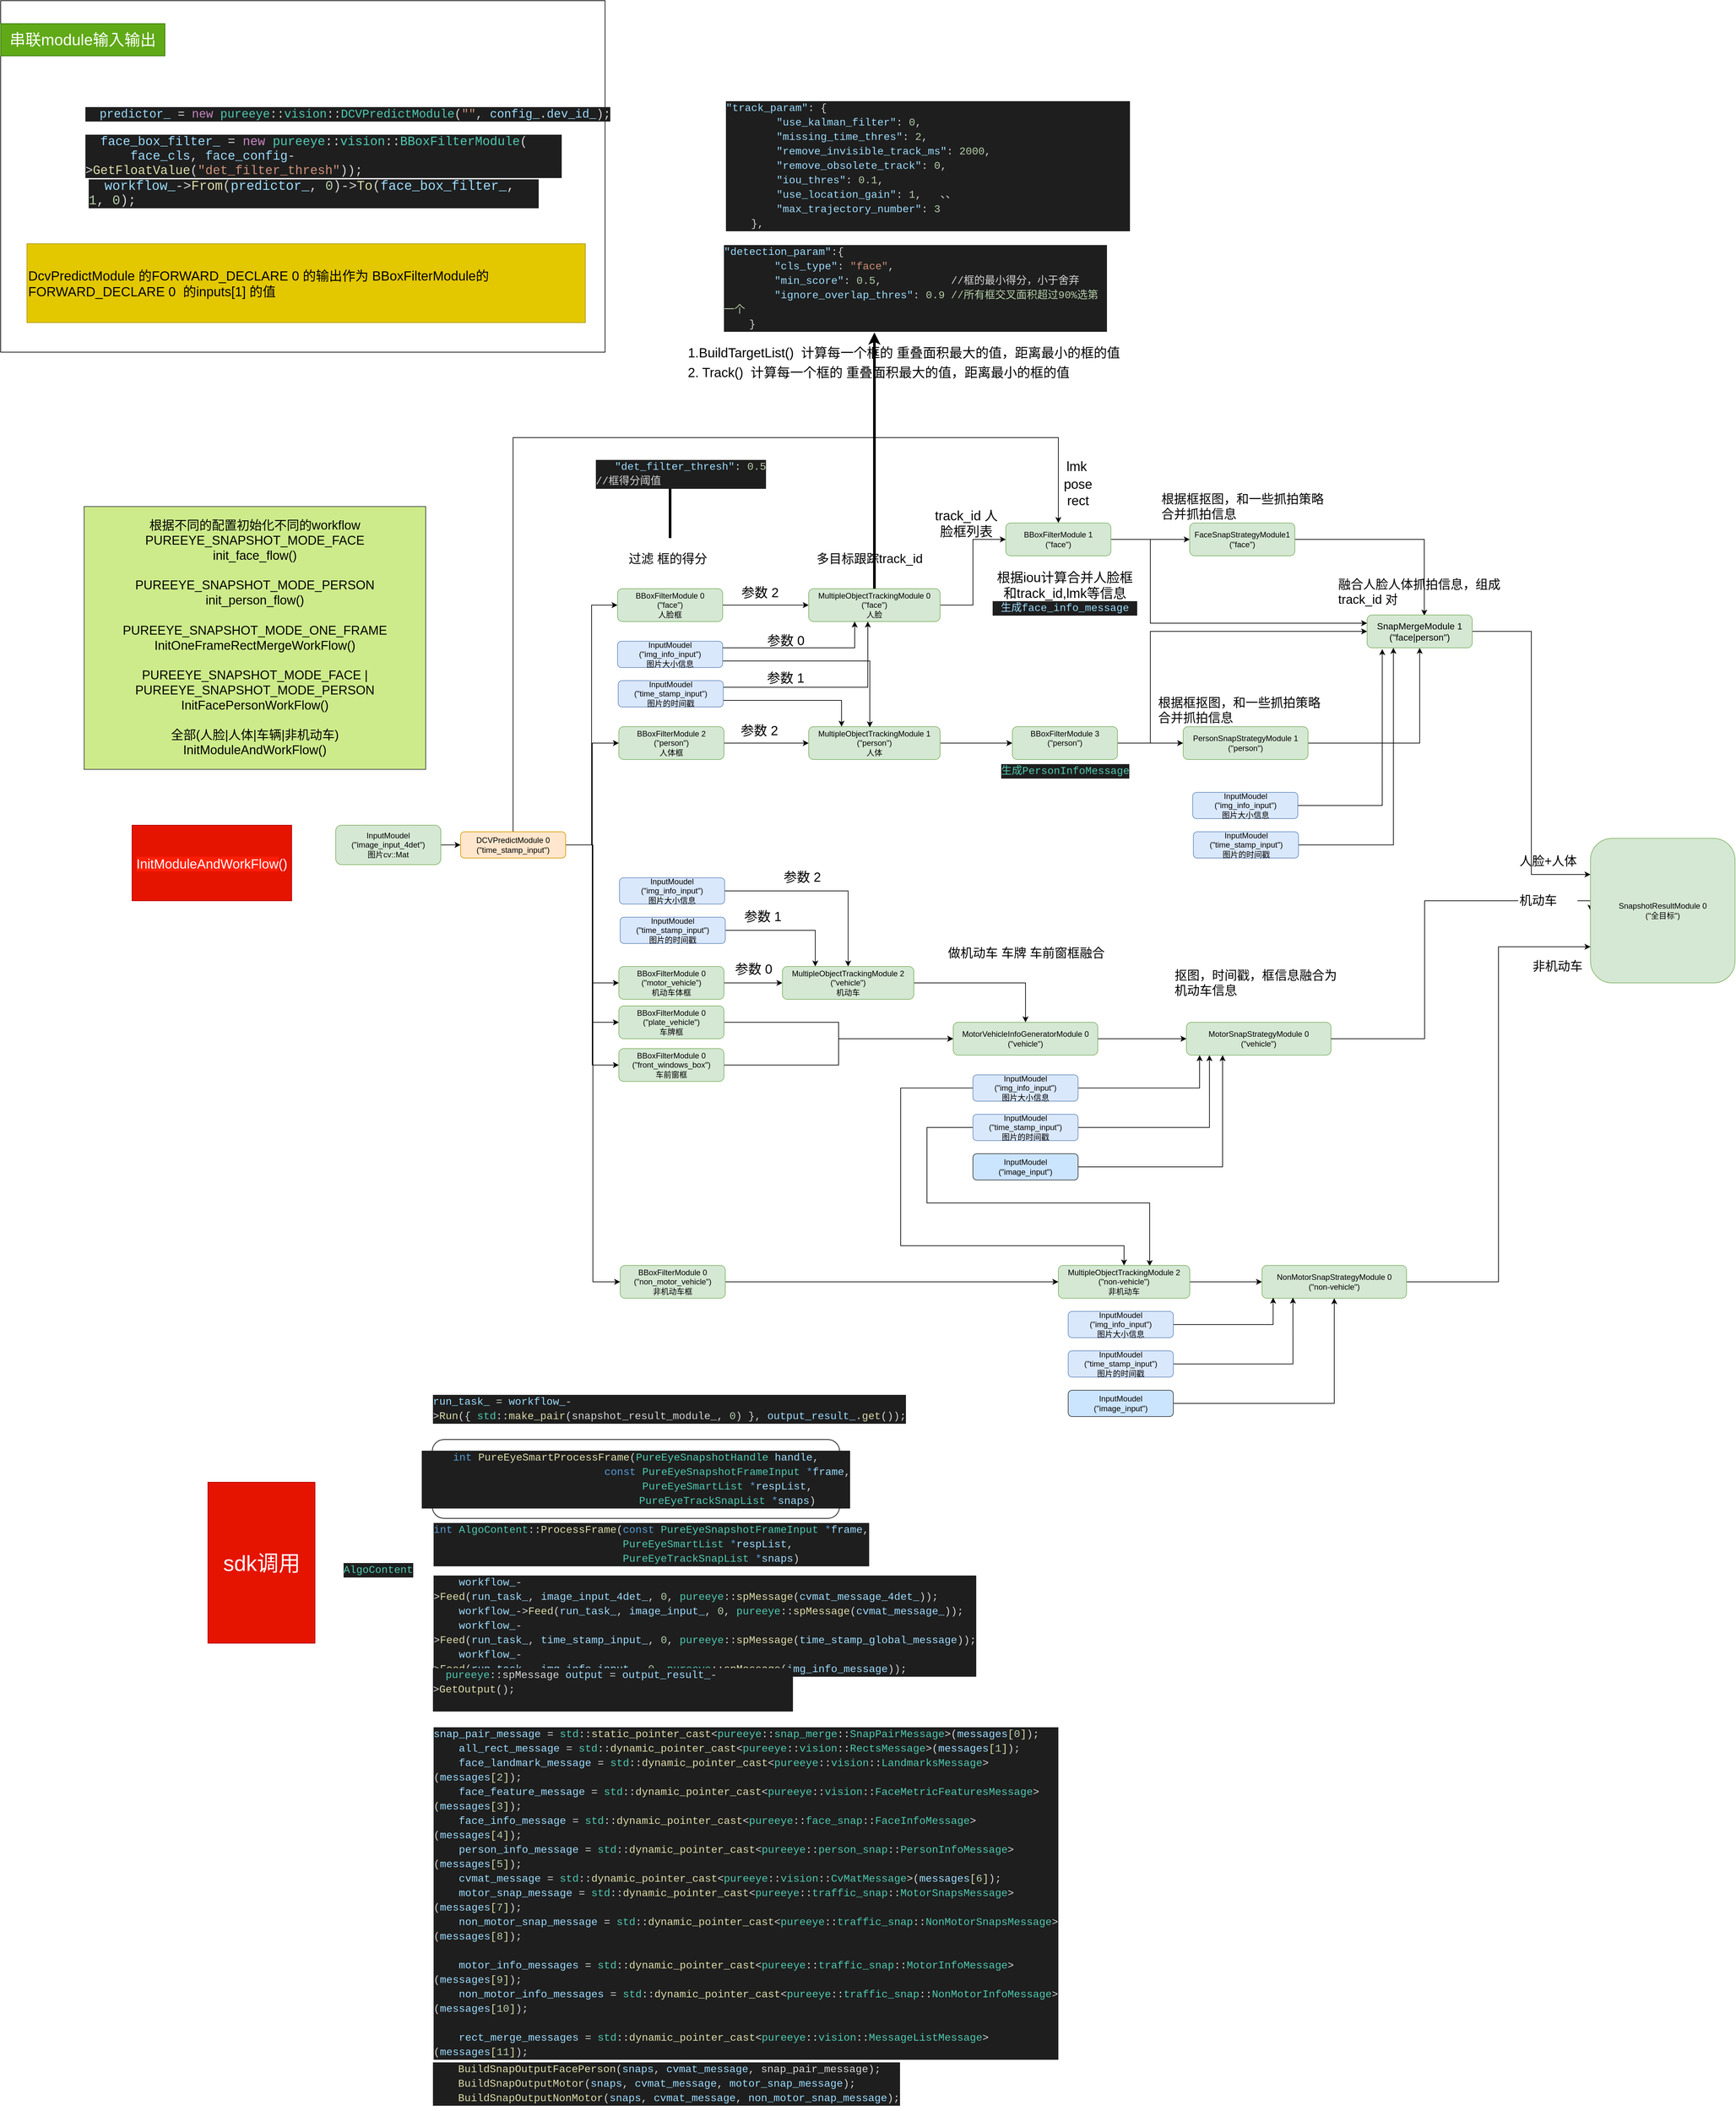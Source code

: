 <mxfile version="15.1.4" type="github">
  <diagram id="msuw9hYGAmnUWYRCktC_" name="Page-1">
    <mxGraphModel dx="3253" dy="2477" grid="1" gridSize="10" guides="1" tooltips="1" connect="1" arrows="1" fold="1" page="1" pageScale="1" pageWidth="827" pageHeight="1169" math="0" shadow="0">
      <root>
        <mxCell id="0" />
        <mxCell id="1" parent="0" />
        <mxCell id="NipPHCl-mKM_xc_7-Nwc-219" value="" style="rounded=0;whiteSpace=wrap;html=1;fontSize=24;align=left;" vertex="1" parent="1">
          <mxGeometry x="-640" y="-835" width="920" height="535" as="geometry" />
        </mxCell>
        <mxCell id="NipPHCl-mKM_xc_7-Nwc-14" style="edgeStyle=orthogonalEdgeStyle;rounded=0;orthogonalLoop=1;jettySize=auto;html=1;" edge="1" parent="1" source="NipPHCl-mKM_xc_7-Nwc-1" target="NipPHCl-mKM_xc_7-Nwc-11">
          <mxGeometry relative="1" as="geometry" />
        </mxCell>
        <mxCell id="NipPHCl-mKM_xc_7-Nwc-1" value="&lt;div&gt;InputMoudel&lt;/div&gt;&lt;div&gt;(&quot;image_input_4det&quot;)&lt;/div&gt;&lt;div&gt;图片cv::Mat&lt;br&gt;&lt;/div&gt;" style="rounded=1;whiteSpace=wrap;html=1;fillColor=#d5e8d4;strokeColor=#82b366;" vertex="1" parent="1">
          <mxGeometry x="-130" y="420" width="160" height="60" as="geometry" />
        </mxCell>
        <mxCell id="NipPHCl-mKM_xc_7-Nwc-32" style="edgeStyle=orthogonalEdgeStyle;rounded=0;orthogonalLoop=1;jettySize=auto;html=1;entryX=0;entryY=0.5;entryDx=0;entryDy=0;fontSize=19;exitX=1;exitY=0.5;exitDx=0;exitDy=0;" edge="1" parent="1" source="NipPHCl-mKM_xc_7-Nwc-11" target="NipPHCl-mKM_xc_7-Nwc-26">
          <mxGeometry relative="1" as="geometry" />
        </mxCell>
        <mxCell id="NipPHCl-mKM_xc_7-Nwc-33" style="edgeStyle=orthogonalEdgeStyle;rounded=0;orthogonalLoop=1;jettySize=auto;html=1;entryX=0;entryY=0.5;entryDx=0;entryDy=0;fontSize=19;" edge="1" parent="1" source="NipPHCl-mKM_xc_7-Nwc-11" target="NipPHCl-mKM_xc_7-Nwc-25">
          <mxGeometry relative="1" as="geometry" />
        </mxCell>
        <mxCell id="NipPHCl-mKM_xc_7-Nwc-34" style="edgeStyle=orthogonalEdgeStyle;rounded=0;orthogonalLoop=1;jettySize=auto;html=1;entryX=0;entryY=0.5;entryDx=0;entryDy=0;fontSize=19;" edge="1" parent="1" source="NipPHCl-mKM_xc_7-Nwc-11" target="NipPHCl-mKM_xc_7-Nwc-27">
          <mxGeometry relative="1" as="geometry" />
        </mxCell>
        <mxCell id="NipPHCl-mKM_xc_7-Nwc-35" style="edgeStyle=orthogonalEdgeStyle;rounded=0;orthogonalLoop=1;jettySize=auto;html=1;entryX=0;entryY=0.5;entryDx=0;entryDy=0;fontSize=19;" edge="1" parent="1" source="NipPHCl-mKM_xc_7-Nwc-11" target="NipPHCl-mKM_xc_7-Nwc-30">
          <mxGeometry relative="1" as="geometry" />
        </mxCell>
        <mxCell id="NipPHCl-mKM_xc_7-Nwc-36" style="edgeStyle=orthogonalEdgeStyle;rounded=0;orthogonalLoop=1;jettySize=auto;html=1;entryX=0;entryY=0.5;entryDx=0;entryDy=0;fontSize=19;" edge="1" parent="1" source="NipPHCl-mKM_xc_7-Nwc-11" target="NipPHCl-mKM_xc_7-Nwc-29">
          <mxGeometry relative="1" as="geometry" />
        </mxCell>
        <mxCell id="NipPHCl-mKM_xc_7-Nwc-37" style="edgeStyle=orthogonalEdgeStyle;rounded=0;orthogonalLoop=1;jettySize=auto;html=1;entryX=0;entryY=0.5;entryDx=0;entryDy=0;fontSize=19;" edge="1" parent="1" source="NipPHCl-mKM_xc_7-Nwc-11" target="NipPHCl-mKM_xc_7-Nwc-28">
          <mxGeometry relative="1" as="geometry" />
        </mxCell>
        <mxCell id="NipPHCl-mKM_xc_7-Nwc-105" style="edgeStyle=orthogonalEdgeStyle;rounded=0;orthogonalLoop=1;jettySize=auto;html=1;fontSize=20;entryX=0.5;entryY=0;entryDx=0;entryDy=0;" edge="1" parent="1" source="NipPHCl-mKM_xc_7-Nwc-11" target="NipPHCl-mKM_xc_7-Nwc-103">
          <mxGeometry relative="1" as="geometry">
            <mxPoint x="140" y="-110" as="targetPoint" />
            <Array as="points">
              <mxPoint x="140" y="-170" />
              <mxPoint x="970" y="-170" />
            </Array>
          </mxGeometry>
        </mxCell>
        <mxCell id="NipPHCl-mKM_xc_7-Nwc-11" value="&lt;div&gt;DCVPredictModule 0 &lt;br&gt;&lt;/div&gt;&lt;div&gt;(&quot;time_stamp_input&quot;)&lt;/div&gt;" style="rounded=1;whiteSpace=wrap;html=1;fillColor=#ffe6cc;strokeColor=#d79b00;" vertex="1" parent="1">
          <mxGeometry x="60" y="430" width="160" height="40" as="geometry" />
        </mxCell>
        <mxCell id="NipPHCl-mKM_xc_7-Nwc-45" value="" style="edgeStyle=orthogonalEdgeStyle;rounded=0;orthogonalLoop=1;jettySize=auto;html=1;fontSize=19;" edge="1" parent="1" source="NipPHCl-mKM_xc_7-Nwc-25" target="NipPHCl-mKM_xc_7-Nwc-41">
          <mxGeometry relative="1" as="geometry" />
        </mxCell>
        <mxCell id="NipPHCl-mKM_xc_7-Nwc-25" value="&lt;div&gt;BBoxFilterModule 2&lt;br&gt;&lt;/div&gt;&lt;div&gt;(&quot;person&quot;)&lt;/div&gt;&lt;div&gt;人体框&lt;br&gt;&lt;/div&gt;" style="rounded=1;whiteSpace=wrap;html=1;fillColor=#d5e8d4;strokeColor=#82b366;" vertex="1" parent="1">
          <mxGeometry x="301" y="270" width="160" height="50" as="geometry" />
        </mxCell>
        <mxCell id="NipPHCl-mKM_xc_7-Nwc-44" style="edgeStyle=orthogonalEdgeStyle;rounded=0;orthogonalLoop=1;jettySize=auto;html=1;fontSize=19;entryX=0;entryY=0.5;entryDx=0;entryDy=0;" edge="1" parent="1" source="NipPHCl-mKM_xc_7-Nwc-26" target="NipPHCl-mKM_xc_7-Nwc-39">
          <mxGeometry relative="1" as="geometry">
            <mxPoint x="489" y="98" as="targetPoint" />
          </mxGeometry>
        </mxCell>
        <mxCell id="NipPHCl-mKM_xc_7-Nwc-26" value="&lt;div&gt;BBoxFilterModule 0&lt;br&gt;&lt;/div&gt;&lt;div&gt;(&quot;face&quot;)&lt;/div&gt;&lt;div&gt;人脸框&lt;br&gt;&lt;/div&gt;" style="rounded=1;whiteSpace=wrap;html=1;fillColor=#d5e8d4;strokeColor=#82b366;" vertex="1" parent="1">
          <mxGeometry x="299" y="60" width="160" height="50" as="geometry" />
        </mxCell>
        <mxCell id="NipPHCl-mKM_xc_7-Nwc-143" value="" style="edgeStyle=orthogonalEdgeStyle;rounded=0;orthogonalLoop=1;jettySize=auto;html=1;fontSize=14;" edge="1" parent="1" source="NipPHCl-mKM_xc_7-Nwc-27" target="NipPHCl-mKM_xc_7-Nwc-142">
          <mxGeometry relative="1" as="geometry" />
        </mxCell>
        <mxCell id="NipPHCl-mKM_xc_7-Nwc-27" value="&lt;div&gt;BBoxFilterModule 0&lt;br&gt;&lt;/div&gt;&lt;div&gt;(&quot;motor_vehicle&quot;)&lt;/div&gt;&lt;div&gt;机动车体框&lt;br&gt;&lt;/div&gt;" style="rounded=1;whiteSpace=wrap;html=1;fillColor=#d5e8d4;strokeColor=#82b366;" vertex="1" parent="1">
          <mxGeometry x="301" y="635" width="160" height="50" as="geometry" />
        </mxCell>
        <mxCell id="NipPHCl-mKM_xc_7-Nwc-177" value="" style="edgeStyle=orthogonalEdgeStyle;rounded=0;orthogonalLoop=1;jettySize=auto;html=1;fontSize=14;" edge="1" parent="1" source="NipPHCl-mKM_xc_7-Nwc-28" target="NipPHCl-mKM_xc_7-Nwc-176">
          <mxGeometry relative="1" as="geometry" />
        </mxCell>
        <mxCell id="NipPHCl-mKM_xc_7-Nwc-28" value="&lt;div&gt;BBoxFilterModule 0&lt;/div&gt;&lt;div&gt;(&quot;non_motor_vehicle&quot;)&lt;/div&gt;&lt;div&gt;非机动车框&lt;br&gt;&lt;/div&gt;" style="rounded=1;whiteSpace=wrap;html=1;fillColor=#d5e8d4;strokeColor=#82b366;" vertex="1" parent="1">
          <mxGeometry x="303" y="1090" width="160" height="50" as="geometry" />
        </mxCell>
        <mxCell id="NipPHCl-mKM_xc_7-Nwc-157" style="edgeStyle=orthogonalEdgeStyle;rounded=0;orthogonalLoop=1;jettySize=auto;html=1;entryX=0;entryY=0.5;entryDx=0;entryDy=0;fontSize=14;" edge="1" parent="1" source="NipPHCl-mKM_xc_7-Nwc-29" target="NipPHCl-mKM_xc_7-Nwc-151">
          <mxGeometry relative="1" as="geometry" />
        </mxCell>
        <mxCell id="NipPHCl-mKM_xc_7-Nwc-29" value="&lt;div&gt;BBoxFilterModule 0&lt;/div&gt;&lt;div&gt;(&quot;front_windows_box&quot;)&lt;/div&gt;&lt;div&gt;车前窗框&lt;br&gt;&lt;/div&gt;" style="rounded=1;whiteSpace=wrap;html=1;fillColor=#d5e8d4;strokeColor=#82b366;" vertex="1" parent="1">
          <mxGeometry x="301" y="760" width="160" height="50" as="geometry" />
        </mxCell>
        <mxCell id="NipPHCl-mKM_xc_7-Nwc-156" style="edgeStyle=orthogonalEdgeStyle;rounded=0;orthogonalLoop=1;jettySize=auto;html=1;entryX=0;entryY=0.5;entryDx=0;entryDy=0;fontSize=14;" edge="1" parent="1" source="NipPHCl-mKM_xc_7-Nwc-30" target="NipPHCl-mKM_xc_7-Nwc-151">
          <mxGeometry relative="1" as="geometry" />
        </mxCell>
        <mxCell id="NipPHCl-mKM_xc_7-Nwc-30" value="&lt;div&gt;BBoxFilterModule 0&lt;/div&gt;&lt;div&gt;(&quot;plate_vehicle&quot;)&lt;/div&gt;&lt;div&gt;车牌框&lt;br&gt;&lt;/div&gt;" style="rounded=1;whiteSpace=wrap;html=1;fillColor=#d5e8d4;strokeColor=#82b366;" vertex="1" parent="1">
          <mxGeometry x="301" y="695" width="160" height="50" as="geometry" />
        </mxCell>
        <mxCell id="NipPHCl-mKM_xc_7-Nwc-106" style="edgeStyle=orthogonalEdgeStyle;rounded=0;orthogonalLoop=1;jettySize=auto;html=1;entryX=0;entryY=0.5;entryDx=0;entryDy=0;fontSize=20;" edge="1" parent="1" source="NipPHCl-mKM_xc_7-Nwc-39" target="NipPHCl-mKM_xc_7-Nwc-103">
          <mxGeometry relative="1" as="geometry" />
        </mxCell>
        <mxCell id="NipPHCl-mKM_xc_7-Nwc-39" value="&lt;div&gt;MultipleObjectTrackingModule 0&lt;br&gt;&lt;/div&gt;&lt;div&gt;(&quot;face&quot;)&lt;/div&gt;&lt;div&gt;人脸&lt;br&gt;&lt;/div&gt;" style="rounded=1;whiteSpace=wrap;html=1;fillColor=#d5e8d4;strokeColor=#82b366;" vertex="1" parent="1">
          <mxGeometry x="590" y="60" width="200" height="50" as="geometry" />
        </mxCell>
        <mxCell id="NipPHCl-mKM_xc_7-Nwc-104" value="" style="edgeStyle=orthogonalEdgeStyle;rounded=0;orthogonalLoop=1;jettySize=auto;html=1;fontSize=20;" edge="1" parent="1" source="NipPHCl-mKM_xc_7-Nwc-41" target="NipPHCl-mKM_xc_7-Nwc-102">
          <mxGeometry relative="1" as="geometry" />
        </mxCell>
        <mxCell id="NipPHCl-mKM_xc_7-Nwc-41" value="&lt;div&gt;MultipleObjectTrackingModule 1&lt;br&gt;&lt;/div&gt;&lt;div&gt;(&quot;person&quot;)&lt;/div&gt;&lt;div&gt;人体&lt;br&gt;&lt;/div&gt;" style="rounded=1;whiteSpace=wrap;html=1;fillColor=#d5e8d4;strokeColor=#82b366;" vertex="1" parent="1">
          <mxGeometry x="590" y="270" width="200" height="50" as="geometry" />
        </mxCell>
        <mxCell id="NipPHCl-mKM_xc_7-Nwc-62" value="&lt;font style=&quot;font-size: 20px&quot; color=&quot;#FFFFFF&quot;&gt;&lt;span style=&quot;background-color: rgb(255 , 30 , 5) ; font-size: 20px&quot;&gt;InitModuleAndWorkFlow&lt;/span&gt;&lt;/font&gt;()" style="rounded=0;whiteSpace=wrap;html=1;fontSize=20;align=center;fillColor=#e51400;strokeColor=#B20000;fontColor=#ffffff;" vertex="1" parent="1">
          <mxGeometry x="-440" y="420" width="243" height="115" as="geometry" />
        </mxCell>
        <mxCell id="NipPHCl-mKM_xc_7-Nwc-64" value="&lt;div style=&quot;color: rgb(212 , 212 , 212) ; background-color: rgb(30 , 30 , 30) ; font-family: &amp;#34;consolas&amp;#34; , &amp;#34;courier new&amp;#34; , monospace ; font-weight: normal ; font-size: 16px ; line-height: 22px&quot;&gt;&lt;div&gt;&lt;div style=&quot;color: rgb(212 , 212 , 212) ; background-color: rgb(30 , 30 , 30) ; font-family: &amp;#34;consolas&amp;#34; , &amp;#34;courier new&amp;#34; , monospace ; font-weight: normal ; font-size: 16px ; line-height: 22px&quot;&gt;&lt;div&gt;&lt;span style=&quot;color: #569cd6&quot;&gt;int&lt;/span&gt;&lt;span style=&quot;color: #d4d4d4&quot;&gt;&amp;nbsp;&lt;/span&gt;&lt;span style=&quot;color: #dcdcaa&quot;&gt;PureEyeSmartProcessFrame&lt;/span&gt;&lt;span style=&quot;color: #d4d4d4&quot;&gt;(&lt;/span&gt;&lt;span style=&quot;color: #4ec9b0&quot;&gt;PureEyeSnapshotHandle&lt;/span&gt;&lt;span style=&quot;color: #d4d4d4&quot;&gt;&amp;nbsp;&lt;/span&gt;&lt;span style=&quot;color: #9cdcfe&quot;&gt;handle&lt;/span&gt;&lt;span style=&quot;color: #d4d4d4&quot;&gt;,&lt;/span&gt;&lt;/div&gt;&lt;div&gt;&lt;span style=&quot;color: #d4d4d4&quot;&gt;&amp;nbsp;&amp;nbsp;&amp;nbsp;&amp;nbsp;&amp;nbsp;&amp;nbsp;&amp;nbsp;&amp;nbsp;&amp;nbsp;&amp;nbsp;&amp;nbsp;&amp;nbsp;&amp;nbsp;&amp;nbsp;&amp;nbsp;&amp;nbsp;&amp;nbsp;&amp;nbsp;&amp;nbsp;&amp;nbsp;&amp;nbsp;&amp;nbsp;&amp;nbsp;&amp;nbsp;&amp;nbsp;&amp;nbsp;&amp;nbsp;&amp;nbsp;&amp;nbsp;&lt;/span&gt;&lt;span style=&quot;color: #569cd6&quot;&gt;const&lt;/span&gt;&lt;span style=&quot;color: #d4d4d4&quot;&gt;&amp;nbsp;&lt;/span&gt;&lt;span style=&quot;color: #4ec9b0&quot;&gt;PureEyeSnapshotFrameInput&lt;/span&gt;&lt;span style=&quot;color: #d4d4d4&quot;&gt;&amp;nbsp;&lt;/span&gt;&lt;span style=&quot;color: #569cd6&quot;&gt;*&lt;/span&gt;&lt;span style=&quot;color: #9cdcfe&quot;&gt;frame&lt;/span&gt;&lt;span style=&quot;color: #d4d4d4&quot;&gt;,&lt;/span&gt;&lt;/div&gt;&lt;div&gt;&lt;span style=&quot;color: #d4d4d4&quot;&gt;&amp;nbsp;&amp;nbsp;&amp;nbsp;&amp;nbsp;&amp;nbsp;&amp;nbsp;&amp;nbsp;&amp;nbsp;&amp;nbsp;&amp;nbsp;&amp;nbsp;&amp;nbsp;&amp;nbsp;&amp;nbsp;&amp;nbsp;&amp;nbsp;&amp;nbsp;&amp;nbsp;&amp;nbsp;&amp;nbsp;&amp;nbsp;&amp;nbsp;&amp;nbsp;&amp;nbsp;&amp;nbsp;&amp;nbsp;&amp;nbsp;&amp;nbsp;&amp;nbsp;&lt;/span&gt;&lt;span style=&quot;color: #4ec9b0&quot;&gt;PureEyeSmartList&lt;/span&gt;&lt;span style=&quot;color: #d4d4d4&quot;&gt;&amp;nbsp;&lt;/span&gt;&lt;span style=&quot;color: #569cd6&quot;&gt;*&lt;/span&gt;&lt;span style=&quot;color: #9cdcfe&quot;&gt;respList&lt;/span&gt;&lt;span style=&quot;color: #d4d4d4&quot;&gt;,&lt;/span&gt;&lt;/div&gt;&lt;div&gt;&lt;span style=&quot;color: #d4d4d4&quot;&gt;&amp;nbsp;&amp;nbsp;&amp;nbsp;&amp;nbsp;&amp;nbsp;&amp;nbsp;&amp;nbsp;&amp;nbsp;&amp;nbsp;&amp;nbsp;&amp;nbsp;&amp;nbsp;&amp;nbsp;&amp;nbsp;&amp;nbsp;&amp;nbsp;&amp;nbsp;&amp;nbsp;&amp;nbsp;&amp;nbsp;&amp;nbsp;&amp;nbsp;&amp;nbsp;&amp;nbsp;&amp;nbsp;&amp;nbsp;&amp;nbsp;&amp;nbsp;&amp;nbsp;&lt;/span&gt;&lt;span style=&quot;color: #4ec9b0&quot;&gt;PureEyeTrackSnapList&lt;/span&gt;&lt;span style=&quot;color: #d4d4d4&quot;&gt;&amp;nbsp;&lt;/span&gt;&lt;span style=&quot;color: #569cd6&quot;&gt;*&lt;/span&gt;&lt;span style=&quot;color: #9cdcfe&quot;&gt;snaps&lt;/span&gt;&lt;span style=&quot;color: #d4d4d4&quot;&gt;)&lt;/span&gt;&lt;/div&gt;&lt;/div&gt;&lt;/div&gt;&lt;/div&gt;" style="rounded=1;whiteSpace=wrap;html=1;fontSize=19;align=center;" vertex="1" parent="1">
          <mxGeometry x="17" y="1355" width="620" height="120" as="geometry" />
        </mxCell>
        <mxCell id="NipPHCl-mKM_xc_7-Nwc-65" value="&lt;div style=&quot;color: rgb(212, 212, 212); background-color: rgb(30, 30, 30); font-family: &amp;quot;consolas&amp;quot;, &amp;quot;courier new&amp;quot;, monospace; font-weight: normal; font-size: 16px; line-height: 22px;&quot;&gt;&lt;div&gt;&lt;span style=&quot;color: #569cd6&quot;&gt;int&lt;/span&gt;&lt;span style=&quot;color: #d4d4d4&quot;&gt;&amp;nbsp;&lt;/span&gt;&lt;span style=&quot;color: #4ec9b0&quot;&gt;AlgoContent&lt;/span&gt;&lt;span style=&quot;color: #d4d4d4&quot;&gt;::&lt;/span&gt;&lt;span style=&quot;color: #dcdcaa&quot;&gt;ProcessFrame&lt;/span&gt;&lt;span style=&quot;color: #d4d4d4&quot;&gt;(&lt;/span&gt;&lt;span style=&quot;color: #569cd6&quot;&gt;const&lt;/span&gt;&lt;span style=&quot;color: #d4d4d4&quot;&gt;&amp;nbsp;&lt;/span&gt;&lt;span style=&quot;color: #4ec9b0&quot;&gt;PureEyeSnapshotFrameInput&lt;/span&gt;&lt;span style=&quot;color: #d4d4d4&quot;&gt;&amp;nbsp;&lt;/span&gt;&lt;span style=&quot;color: #569cd6&quot;&gt;*&lt;/span&gt;&lt;span style=&quot;color: #9cdcfe&quot;&gt;frame&lt;/span&gt;&lt;span style=&quot;color: #d4d4d4&quot;&gt;,&lt;/span&gt;&lt;/div&gt;&lt;div&gt;&lt;span style=&quot;color: #d4d4d4&quot;&gt;&amp;nbsp;&amp;nbsp;&amp;nbsp;&amp;nbsp;&amp;nbsp;&amp;nbsp;&amp;nbsp;&amp;nbsp;&amp;nbsp;&amp;nbsp;&amp;nbsp;&amp;nbsp;&amp;nbsp;&amp;nbsp;&amp;nbsp;&amp;nbsp;&amp;nbsp;&amp;nbsp;&amp;nbsp;&amp;nbsp;&amp;nbsp;&amp;nbsp;&amp;nbsp;&amp;nbsp;&amp;nbsp;&amp;nbsp;&amp;nbsp;&amp;nbsp;&amp;nbsp;&amp;nbsp;&lt;/span&gt;&lt;span style=&quot;color: #4ec9b0&quot;&gt;PureEyeSmartList&lt;/span&gt;&lt;span style=&quot;color: #d4d4d4&quot;&gt;&amp;nbsp;&lt;/span&gt;&lt;span style=&quot;color: #569cd6&quot;&gt;*&lt;/span&gt;&lt;span style=&quot;color: #9cdcfe&quot;&gt;respList&lt;/span&gt;&lt;span style=&quot;color: #d4d4d4&quot;&gt;,&lt;/span&gt;&lt;/div&gt;&lt;div&gt;&lt;span style=&quot;color: #d4d4d4&quot;&gt;&amp;nbsp;&amp;nbsp;&amp;nbsp;&amp;nbsp;&amp;nbsp;&amp;nbsp;&amp;nbsp;&amp;nbsp;&amp;nbsp;&amp;nbsp;&amp;nbsp;&amp;nbsp;&amp;nbsp;&amp;nbsp;&amp;nbsp;&amp;nbsp;&amp;nbsp;&amp;nbsp;&amp;nbsp;&amp;nbsp;&amp;nbsp;&amp;nbsp;&amp;nbsp;&amp;nbsp;&amp;nbsp;&amp;nbsp;&amp;nbsp;&amp;nbsp;&amp;nbsp;&amp;nbsp;&lt;/span&gt;&lt;span style=&quot;color: #4ec9b0&quot;&gt;PureEyeTrackSnapList&lt;/span&gt;&lt;span style=&quot;color: #d4d4d4&quot;&gt;&amp;nbsp;&lt;/span&gt;&lt;span style=&quot;color: #569cd6&quot;&gt;*&lt;/span&gt;&lt;span style=&quot;color: #9cdcfe&quot;&gt;snaps&lt;/span&gt;&lt;span style=&quot;color: #d4d4d4&quot;&gt;)&lt;/span&gt;&lt;/div&gt;&lt;div&gt;&lt;span style=&quot;color: #d4d4d4&quot;&gt;&lt;/span&gt;&lt;/div&gt;&lt;/div&gt;" style="text;whiteSpace=wrap;html=1;fontSize=19;" vertex="1" parent="1">
          <mxGeometry x="17" y="1475" width="550" height="80" as="geometry" />
        </mxCell>
        <mxCell id="NipPHCl-mKM_xc_7-Nwc-66" value="&lt;div style=&quot;color: rgb(212, 212, 212); background-color: rgb(30, 30, 30); font-family: &amp;quot;consolas&amp;quot;, &amp;quot;courier new&amp;quot;, monospace; font-weight: normal; font-size: 16px; line-height: 22px;&quot;&gt;&lt;div&gt;&lt;span style=&quot;color: #d4d4d4&quot;&gt;&amp;nbsp;&amp;nbsp;&amp;nbsp;&amp;nbsp;&lt;/span&gt;&lt;span style=&quot;color: #9cdcfe&quot;&gt;workflow_&lt;/span&gt;&lt;span style=&quot;color: #d4d4d4&quot;&gt;-&amp;gt;&lt;/span&gt;&lt;span style=&quot;color: #dcdcaa&quot;&gt;Feed&lt;/span&gt;&lt;span style=&quot;color: #d4d4d4&quot;&gt;(&lt;/span&gt;&lt;span style=&quot;color: #9cdcfe&quot;&gt;run_task_&lt;/span&gt;&lt;span style=&quot;color: #d4d4d4&quot;&gt;,&amp;nbsp;&lt;/span&gt;&lt;span style=&quot;color: #9cdcfe&quot;&gt;image_input_4det_&lt;/span&gt;&lt;span style=&quot;color: #d4d4d4&quot;&gt;,&amp;nbsp;&lt;/span&gt;&lt;span style=&quot;color: #b5cea8&quot;&gt;0&lt;/span&gt;&lt;span style=&quot;color: #d4d4d4&quot;&gt;,&amp;nbsp;&lt;/span&gt;&lt;span style=&quot;color: #4ec9b0&quot;&gt;pureeye&lt;/span&gt;&lt;span style=&quot;color: #d4d4d4&quot;&gt;::&lt;/span&gt;&lt;span style=&quot;color: #dcdcaa&quot;&gt;spMessage&lt;/span&gt;&lt;span style=&quot;color: #d4d4d4&quot;&gt;(&lt;/span&gt;&lt;span style=&quot;color: #9cdcfe&quot;&gt;cvmat_message_4det_&lt;/span&gt;&lt;span style=&quot;color: #d4d4d4&quot;&gt;));&lt;/span&gt;&lt;/div&gt;&lt;div&gt;&lt;span style=&quot;color: #d4d4d4&quot;&gt;&amp;nbsp;&amp;nbsp;&amp;nbsp;&amp;nbsp;&lt;/span&gt;&lt;span style=&quot;color: #9cdcfe&quot;&gt;workflow_&lt;/span&gt;&lt;span style=&quot;color: #d4d4d4&quot;&gt;-&amp;gt;&lt;/span&gt;&lt;span style=&quot;color: #dcdcaa&quot;&gt;Feed&lt;/span&gt;&lt;span style=&quot;color: #d4d4d4&quot;&gt;(&lt;/span&gt;&lt;span style=&quot;color: #9cdcfe&quot;&gt;run_task_&lt;/span&gt;&lt;span style=&quot;color: #d4d4d4&quot;&gt;,&amp;nbsp;&lt;/span&gt;&lt;span style=&quot;color: #9cdcfe&quot;&gt;image_input_&lt;/span&gt;&lt;span style=&quot;color: #d4d4d4&quot;&gt;,&amp;nbsp;&lt;/span&gt;&lt;span style=&quot;color: #b5cea8&quot;&gt;0&lt;/span&gt;&lt;span style=&quot;color: #d4d4d4&quot;&gt;,&amp;nbsp;&lt;/span&gt;&lt;span style=&quot;color: #4ec9b0&quot;&gt;pureeye&lt;/span&gt;&lt;span style=&quot;color: #d4d4d4&quot;&gt;::&lt;/span&gt;&lt;span style=&quot;color: #dcdcaa&quot;&gt;spMessage&lt;/span&gt;&lt;span style=&quot;color: #d4d4d4&quot;&gt;(&lt;/span&gt;&lt;span style=&quot;color: #9cdcfe&quot;&gt;cvmat_message_&lt;/span&gt;&lt;span style=&quot;color: #d4d4d4&quot;&gt;));&lt;/span&gt;&lt;/div&gt;&lt;div&gt;&lt;span style=&quot;color: #d4d4d4&quot;&gt;&amp;nbsp;&amp;nbsp;&amp;nbsp;&amp;nbsp;&lt;/span&gt;&lt;span style=&quot;color: #9cdcfe&quot;&gt;workflow_&lt;/span&gt;&lt;span style=&quot;color: #d4d4d4&quot;&gt;-&amp;gt;&lt;/span&gt;&lt;span style=&quot;color: #dcdcaa&quot;&gt;Feed&lt;/span&gt;&lt;span style=&quot;color: #d4d4d4&quot;&gt;(&lt;/span&gt;&lt;span style=&quot;color: #9cdcfe&quot;&gt;run_task_&lt;/span&gt;&lt;span style=&quot;color: #d4d4d4&quot;&gt;,&amp;nbsp;&lt;/span&gt;&lt;span style=&quot;color: #9cdcfe&quot;&gt;time_stamp_input_&lt;/span&gt;&lt;span style=&quot;color: #d4d4d4&quot;&gt;,&amp;nbsp;&lt;/span&gt;&lt;span style=&quot;color: #b5cea8&quot;&gt;0&lt;/span&gt;&lt;span style=&quot;color: #d4d4d4&quot;&gt;,&amp;nbsp;&lt;/span&gt;&lt;span style=&quot;color: #4ec9b0&quot;&gt;pureeye&lt;/span&gt;&lt;span style=&quot;color: #d4d4d4&quot;&gt;::&lt;/span&gt;&lt;span style=&quot;color: #dcdcaa&quot;&gt;spMessage&lt;/span&gt;&lt;span style=&quot;color: #d4d4d4&quot;&gt;(&lt;/span&gt;&lt;span style=&quot;color: #9cdcfe&quot;&gt;time_stamp_global_message&lt;/span&gt;&lt;span style=&quot;color: #d4d4d4&quot;&gt;));&lt;/span&gt;&lt;/div&gt;&lt;div&gt;&lt;span style=&quot;color: #d4d4d4&quot;&gt;&amp;nbsp;&amp;nbsp;&amp;nbsp;&amp;nbsp;&lt;/span&gt;&lt;span style=&quot;color: #9cdcfe&quot;&gt;workflow_&lt;/span&gt;&lt;span style=&quot;color: #d4d4d4&quot;&gt;-&amp;gt;&lt;/span&gt;&lt;span style=&quot;color: #dcdcaa&quot;&gt;Feed&lt;/span&gt;&lt;span style=&quot;color: #d4d4d4&quot;&gt;(&lt;/span&gt;&lt;span style=&quot;color: #9cdcfe&quot;&gt;run_task_&lt;/span&gt;&lt;span style=&quot;color: #d4d4d4&quot;&gt;,&amp;nbsp;&lt;/span&gt;&lt;span style=&quot;color: #9cdcfe&quot;&gt;img_info_input_&lt;/span&gt;&lt;span style=&quot;color: #d4d4d4&quot;&gt;,&amp;nbsp;&lt;/span&gt;&lt;span style=&quot;color: #b5cea8&quot;&gt;0&lt;/span&gt;&lt;span style=&quot;color: #d4d4d4&quot;&gt;,&amp;nbsp;&lt;/span&gt;&lt;span style=&quot;color: #4ec9b0&quot;&gt;pureeye&lt;/span&gt;&lt;span style=&quot;color: #d4d4d4&quot;&gt;::&lt;/span&gt;&lt;span style=&quot;color: #dcdcaa&quot;&gt;spMessage&lt;/span&gt;&lt;span style=&quot;color: #d4d4d4&quot;&gt;(&lt;/span&gt;&lt;span style=&quot;color: #9cdcfe&quot;&gt;img_info_message&lt;/span&gt;&lt;span style=&quot;color: #d4d4d4&quot;&gt;));&lt;/span&gt;&lt;/div&gt;&lt;div&gt;&lt;span style=&quot;color: #d4d4d4&quot;&gt;&lt;/span&gt;&lt;/div&gt;&lt;/div&gt;" style="text;whiteSpace=wrap;html=1;fontSize=19;" vertex="1" parent="1">
          <mxGeometry x="17" y="1555" width="550" height="100" as="geometry" />
        </mxCell>
        <mxCell id="NipPHCl-mKM_xc_7-Nwc-67" value="&lt;div style=&quot;color: rgb(212, 212, 212); background-color: rgb(30, 30, 30); font-family: &amp;quot;consolas&amp;quot;, &amp;quot;courier new&amp;quot;, monospace; font-weight: normal; font-size: 16px; line-height: 22px;&quot;&gt;&lt;div&gt;&lt;span style=&quot;color: #d4d4d4&quot;&gt;&amp;nbsp;&amp;nbsp;&amp;nbsp;&amp;nbsp;&lt;/span&gt;&lt;span style=&quot;color: #dcdcaa&quot;&gt;BuildSnapOutputFacePerson&lt;/span&gt;&lt;span style=&quot;color: #d4d4d4&quot;&gt;(&lt;/span&gt;&lt;span style=&quot;color: #9cdcfe&quot;&gt;snaps&lt;/span&gt;&lt;span style=&quot;color: #d4d4d4&quot;&gt;,&amp;nbsp;&lt;/span&gt;&lt;span style=&quot;color: #9cdcfe&quot;&gt;cvmat_message&lt;/span&gt;&lt;span style=&quot;color: #d4d4d4&quot;&gt;,&amp;nbsp;snap_pair_message);&lt;/span&gt;&lt;/div&gt;&lt;div&gt;&lt;span style=&quot;color: #d4d4d4&quot;&gt;&amp;nbsp;&amp;nbsp;&amp;nbsp;&amp;nbsp;&lt;/span&gt;&lt;span style=&quot;color: #dcdcaa&quot;&gt;BuildSnapOutputMotor&lt;/span&gt;&lt;span style=&quot;color: #d4d4d4&quot;&gt;(&lt;/span&gt;&lt;span style=&quot;color: #9cdcfe&quot;&gt;snaps&lt;/span&gt;&lt;span style=&quot;color: #d4d4d4&quot;&gt;,&amp;nbsp;&lt;/span&gt;&lt;span style=&quot;color: #9cdcfe&quot;&gt;cvmat_message&lt;/span&gt;&lt;span style=&quot;color: #d4d4d4&quot;&gt;,&amp;nbsp;&lt;/span&gt;&lt;span style=&quot;color: #9cdcfe&quot;&gt;motor_snap_message&lt;/span&gt;&lt;span style=&quot;color: #d4d4d4&quot;&gt;);&lt;/span&gt;&lt;/div&gt;&lt;div&gt;&lt;span style=&quot;color: #d4d4d4&quot;&gt;&amp;nbsp;&amp;nbsp;&amp;nbsp;&amp;nbsp;&lt;/span&gt;&lt;span style=&quot;color: #dcdcaa&quot;&gt;BuildSnapOutputNonMotor&lt;/span&gt;&lt;span style=&quot;color: #d4d4d4&quot;&gt;(&lt;/span&gt;&lt;span style=&quot;color: #9cdcfe&quot;&gt;snaps&lt;/span&gt;&lt;span style=&quot;color: #d4d4d4&quot;&gt;,&amp;nbsp;&lt;/span&gt;&lt;span style=&quot;color: #9cdcfe&quot;&gt;cvmat_message&lt;/span&gt;&lt;span style=&quot;color: #d4d4d4&quot;&gt;,&amp;nbsp;&lt;/span&gt;&lt;span style=&quot;color: #9cdcfe&quot;&gt;non_motor_snap_message&lt;/span&gt;&lt;span style=&quot;color: #d4d4d4&quot;&gt;);&lt;/span&gt;&lt;/div&gt;&lt;div&gt;&lt;span style=&quot;color: #d4d4d4&quot;&gt;&lt;/span&gt;&lt;/div&gt;&lt;/div&gt;" style="text;whiteSpace=wrap;html=1;fontSize=19;" vertex="1" parent="1">
          <mxGeometry x="16" y="2296" width="550" height="80" as="geometry" />
        </mxCell>
        <mxCell id="NipPHCl-mKM_xc_7-Nwc-68" value="&lt;div style=&quot;color: rgb(212, 212, 212); background-color: rgb(30, 30, 30); font-family: &amp;quot;consolas&amp;quot;, &amp;quot;courier new&amp;quot;, monospace; font-weight: normal; font-size: 16px; line-height: 22px;&quot;&gt;&lt;div&gt;&lt;span style=&quot;color: #4ec9b0&quot;&gt;AlgoContent&lt;/span&gt;&lt;/div&gt;&lt;/div&gt;" style="text;whiteSpace=wrap;html=1;fontSize=19;" vertex="1" parent="1">
          <mxGeometry x="-120" y="1536" width="120" height="40" as="geometry" />
        </mxCell>
        <mxCell id="NipPHCl-mKM_xc_7-Nwc-69" value="&lt;div style=&quot;font-size: 33px;&quot;&gt;sdk调用&lt;/div&gt;" style="rounded=0;whiteSpace=wrap;html=1;fontSize=33;align=center;fillColor=#e51400;strokeColor=#B20000;fontColor=#ffffff;" vertex="1" parent="1">
          <mxGeometry x="-324.5" y="1420" width="163" height="245" as="geometry" />
        </mxCell>
        <mxCell id="NipPHCl-mKM_xc_7-Nwc-70" value="根据不同的配置初始化不同的workflow&lt;br&gt;PUREEYE_SNAPSHOT_MODE_FACE&lt;br&gt;init_face_flow()&lt;br&gt;&lt;br&gt;PUREEYE_SNAPSHOT_MODE_PERSON&lt;br&gt;init_person_flow()&lt;br&gt;&lt;br&gt;PUREEYE_SNAPSHOT_MODE_ONE_FRAME&lt;br&gt;InitOneFrameRectMergeWorkFlow()&lt;br&gt;&lt;br&gt;PUREEYE_SNAPSHOT_MODE_FACE | PUREEYE_SNAPSHOT_MODE_PERSON&lt;br&gt;InitFacePersonWorkFlow()&lt;br&gt;&lt;br&gt;全部(人脸|人体|车辆|非机动车)&lt;br&gt;InitModuleAndWorkFlow()" style="rounded=0;whiteSpace=wrap;html=1;fontSize=19;align=center;fillColor=#cdeb8b;strokeColor=#36393d;" vertex="1" parent="1">
          <mxGeometry x="-513" y="-65" width="520" height="400" as="geometry" />
        </mxCell>
        <mxCell id="NipPHCl-mKM_xc_7-Nwc-76" value="&lt;div&gt;参数 2&lt;br&gt;&lt;/div&gt;" style="text;html=1;strokeColor=none;fillColor=none;align=center;verticalAlign=middle;whiteSpace=wrap;rounded=0;fontSize=20;" vertex="1" parent="1">
          <mxGeometry x="481" y="50" width="70" height="30" as="geometry" />
        </mxCell>
        <mxCell id="NipPHCl-mKM_xc_7-Nwc-204" value="" style="edgeStyle=orthogonalEdgeStyle;rounded=0;orthogonalLoop=1;jettySize=auto;html=1;fontSize=14;strokeWidth=4;" edge="1" parent="1">
          <mxGeometry relative="1" as="geometry">
            <mxPoint x="379" y="-17" as="sourcePoint" />
            <mxPoint x="379" y="-134" as="targetPoint" />
          </mxGeometry>
        </mxCell>
        <mxCell id="NipPHCl-mKM_xc_7-Nwc-78" value="&lt;div&gt;过滤 框的得分&lt;/div&gt;" style="text;html=1;strokeColor=none;fillColor=none;align=left;verticalAlign=middle;whiteSpace=wrap;rounded=0;fontSize=19;" vertex="1" parent="1">
          <mxGeometry x="314" y="-20" width="130" height="70" as="geometry" />
        </mxCell>
        <mxCell id="NipPHCl-mKM_xc_7-Nwc-98" style="edgeStyle=orthogonalEdgeStyle;rounded=0;orthogonalLoop=1;jettySize=auto;html=1;exitX=1;exitY=0.75;exitDx=0;exitDy=0;entryX=0.465;entryY=0.02;entryDx=0;entryDy=0;entryPerimeter=0;fontSize=20;" edge="1" parent="1" source="NipPHCl-mKM_xc_7-Nwc-79" target="NipPHCl-mKM_xc_7-Nwc-41">
          <mxGeometry relative="1" as="geometry" />
        </mxCell>
        <mxCell id="NipPHCl-mKM_xc_7-Nwc-99" style="edgeStyle=orthogonalEdgeStyle;rounded=0;orthogonalLoop=1;jettySize=auto;html=1;exitX=1;exitY=0.25;exitDx=0;exitDy=0;entryX=0.35;entryY=1;entryDx=0;entryDy=0;entryPerimeter=0;fontSize=20;" edge="1" parent="1" source="NipPHCl-mKM_xc_7-Nwc-79" target="NipPHCl-mKM_xc_7-Nwc-39">
          <mxGeometry relative="1" as="geometry" />
        </mxCell>
        <mxCell id="NipPHCl-mKM_xc_7-Nwc-79" value="&lt;div&gt;InputMoudel&lt;/div&gt;&lt;div&gt;(&quot;img_info_input&quot;)&lt;/div&gt;&lt;div&gt;图片大小信息&lt;/div&gt;" style="rounded=1;whiteSpace=wrap;html=1;fillColor=#dae8fc;strokeColor=#6c8ebf;" vertex="1" parent="1">
          <mxGeometry x="299" y="140" width="160" height="40" as="geometry" />
        </mxCell>
        <mxCell id="NipPHCl-mKM_xc_7-Nwc-97" style="edgeStyle=orthogonalEdgeStyle;rounded=0;orthogonalLoop=1;jettySize=auto;html=1;exitX=1;exitY=0.75;exitDx=0;exitDy=0;entryX=0.25;entryY=0;entryDx=0;entryDy=0;fontSize=20;" edge="1" parent="1" source="NipPHCl-mKM_xc_7-Nwc-80" target="NipPHCl-mKM_xc_7-Nwc-41">
          <mxGeometry relative="1" as="geometry" />
        </mxCell>
        <mxCell id="NipPHCl-mKM_xc_7-Nwc-100" style="edgeStyle=orthogonalEdgeStyle;rounded=0;orthogonalLoop=1;jettySize=auto;html=1;exitX=1;exitY=0.25;exitDx=0;exitDy=0;entryX=0.45;entryY=1;entryDx=0;entryDy=0;entryPerimeter=0;fontSize=20;" edge="1" parent="1" source="NipPHCl-mKM_xc_7-Nwc-80" target="NipPHCl-mKM_xc_7-Nwc-39">
          <mxGeometry relative="1" as="geometry" />
        </mxCell>
        <mxCell id="NipPHCl-mKM_xc_7-Nwc-80" value="&lt;div&gt;InputMoudel&lt;/div&gt;&lt;div&gt;(&quot;time_stamp_input&quot;)&lt;/div&gt;&lt;div&gt;图片的时间戳&lt;br&gt;&lt;/div&gt;" style="rounded=1;whiteSpace=wrap;html=1;fillColor=#dae8fc;strokeColor=#6c8ebf;" vertex="1" parent="1">
          <mxGeometry x="300" y="200" width="160" height="40" as="geometry" />
        </mxCell>
        <mxCell id="NipPHCl-mKM_xc_7-Nwc-87" value="&lt;div&gt;参数 2&lt;br&gt;&lt;/div&gt;" style="text;html=1;strokeColor=none;fillColor=none;align=center;verticalAlign=middle;whiteSpace=wrap;rounded=0;fontSize=20;" vertex="1" parent="1">
          <mxGeometry x="480" y="260" width="70" height="30" as="geometry" />
        </mxCell>
        <mxCell id="NipPHCl-mKM_xc_7-Nwc-92" value="&lt;div&gt;参数 1&lt;br&gt;&lt;/div&gt;" style="text;html=1;strokeColor=none;fillColor=none;align=center;verticalAlign=middle;whiteSpace=wrap;rounded=0;fontSize=20;" vertex="1" parent="1">
          <mxGeometry x="520" y="170" width="70" height="50" as="geometry" />
        </mxCell>
        <mxCell id="NipPHCl-mKM_xc_7-Nwc-95" value="&lt;div&gt;参数 0&lt;/div&gt;" style="text;whiteSpace=wrap;html=1;fontSize=20;" vertex="1" parent="1">
          <mxGeometry x="525" y="120" width="80" height="30" as="geometry" />
        </mxCell>
        <mxCell id="NipPHCl-mKM_xc_7-Nwc-200" style="edgeStyle=orthogonalEdgeStyle;rounded=0;orthogonalLoop=1;jettySize=auto;html=1;fontSize=14;strokeWidth=4;exitX=0.5;exitY=0;exitDx=0;exitDy=0;" edge="1" parent="1" source="NipPHCl-mKM_xc_7-Nwc-39">
          <mxGeometry relative="1" as="geometry">
            <mxPoint x="690" y="-330" as="targetPoint" />
          </mxGeometry>
        </mxCell>
        <mxCell id="NipPHCl-mKM_xc_7-Nwc-122" style="edgeStyle=orthogonalEdgeStyle;rounded=0;orthogonalLoop=1;jettySize=auto;html=1;entryX=0;entryY=0.5;entryDx=0;entryDy=0;fontSize=20;" edge="1" parent="1" source="NipPHCl-mKM_xc_7-Nwc-102" target="NipPHCl-mKM_xc_7-Nwc-119">
          <mxGeometry relative="1" as="geometry" />
        </mxCell>
        <mxCell id="NipPHCl-mKM_xc_7-Nwc-131" style="edgeStyle=orthogonalEdgeStyle;rounded=0;orthogonalLoop=1;jettySize=auto;html=1;entryX=0;entryY=0.5;entryDx=0;entryDy=0;fontSize=14;" edge="1" parent="1" source="NipPHCl-mKM_xc_7-Nwc-102" target="NipPHCl-mKM_xc_7-Nwc-124">
          <mxGeometry relative="1" as="geometry">
            <Array as="points">
              <mxPoint x="1110" y="295" />
              <mxPoint x="1110" y="125" />
            </Array>
          </mxGeometry>
        </mxCell>
        <mxCell id="NipPHCl-mKM_xc_7-Nwc-102" value="&lt;div&gt;BBoxFilterModule 3&lt;br&gt;&lt;/div&gt;&lt;div&gt;(&quot;person&quot;)&lt;/div&gt;&lt;div&gt;&lt;br&gt;&lt;/div&gt;" style="rounded=1;whiteSpace=wrap;html=1;fillColor=#d5e8d4;strokeColor=#82b366;" vertex="1" parent="1">
          <mxGeometry x="900" y="270" width="160" height="50" as="geometry" />
        </mxCell>
        <mxCell id="NipPHCl-mKM_xc_7-Nwc-121" style="edgeStyle=orthogonalEdgeStyle;rounded=0;orthogonalLoop=1;jettySize=auto;html=1;entryX=0;entryY=0.5;entryDx=0;entryDy=0;fontSize=20;" edge="1" parent="1" source="NipPHCl-mKM_xc_7-Nwc-103" target="NipPHCl-mKM_xc_7-Nwc-117">
          <mxGeometry relative="1" as="geometry" />
        </mxCell>
        <mxCell id="NipPHCl-mKM_xc_7-Nwc-130" style="edgeStyle=orthogonalEdgeStyle;rounded=0;orthogonalLoop=1;jettySize=auto;html=1;entryX=0;entryY=0.25;entryDx=0;entryDy=0;fontSize=14;" edge="1" parent="1" source="NipPHCl-mKM_xc_7-Nwc-103" target="NipPHCl-mKM_xc_7-Nwc-124">
          <mxGeometry relative="1" as="geometry">
            <Array as="points">
              <mxPoint x="1110" y="-15" />
              <mxPoint x="1110" y="113" />
            </Array>
          </mxGeometry>
        </mxCell>
        <mxCell id="NipPHCl-mKM_xc_7-Nwc-103" value="&lt;div&gt;BBoxFilterModule 1&lt;br&gt;&lt;/div&gt;&lt;div&gt;(&quot;face&quot;)&lt;/div&gt;" style="rounded=1;whiteSpace=wrap;html=1;fillColor=#d5e8d4;strokeColor=#82b366;" vertex="1" parent="1">
          <mxGeometry x="890" y="-40" width="160" height="50" as="geometry" />
        </mxCell>
        <mxCell id="NipPHCl-mKM_xc_7-Nwc-107" value="lmk" style="text;html=1;strokeColor=none;fillColor=none;align=center;verticalAlign=middle;whiteSpace=wrap;rounded=0;fontSize=20;" vertex="1" parent="1">
          <mxGeometry x="978" y="-137" width="40" height="20" as="geometry" />
        </mxCell>
        <mxCell id="NipPHCl-mKM_xc_7-Nwc-108" value="pose" style="text;html=1;strokeColor=none;fillColor=none;align=center;verticalAlign=middle;whiteSpace=wrap;rounded=0;fontSize=20;" vertex="1" parent="1">
          <mxGeometry x="980" y="-110" width="40" height="20" as="geometry" />
        </mxCell>
        <mxCell id="NipPHCl-mKM_xc_7-Nwc-109" value="&lt;div&gt;rect&lt;/div&gt;" style="text;html=1;strokeColor=none;fillColor=none;align=center;verticalAlign=middle;whiteSpace=wrap;rounded=0;fontSize=20;" vertex="1" parent="1">
          <mxGeometry x="980" y="-85" width="40" height="20" as="geometry" />
        </mxCell>
        <mxCell id="NipPHCl-mKM_xc_7-Nwc-113" value="track_id 人脸框列表" style="text;html=1;strokeColor=none;fillColor=none;align=center;verticalAlign=middle;whiteSpace=wrap;rounded=0;fontSize=20;" vertex="1" parent="1">
          <mxGeometry x="780" y="-50" width="100" height="20" as="geometry" />
        </mxCell>
        <mxCell id="NipPHCl-mKM_xc_7-Nwc-114" value="&lt;div&gt;根据iou计算合并人脸框和track_id,lmk等信息&lt;/div&gt;&lt;div&gt;&lt;div style=&quot;color: rgb(212 , 212 , 212) ; background-color: rgb(30 , 30 , 30) ; font-family: &amp;#34;consolas&amp;#34; , &amp;#34;courier new&amp;#34; , monospace ; font-weight: normal ; font-size: 16px ; line-height: 22px&quot;&gt;&lt;div&gt;&lt;span style=&quot;color: #9cdcfe&quot;&gt;生成face_info_message&lt;/span&gt;&lt;/div&gt;&lt;/div&gt;&lt;/div&gt;" style="text;html=1;strokeColor=none;fillColor=none;align=center;verticalAlign=middle;whiteSpace=wrap;rounded=0;fontSize=20;" vertex="1" parent="1">
          <mxGeometry x="869" y="55" width="222" height="20" as="geometry" />
        </mxCell>
        <mxCell id="NipPHCl-mKM_xc_7-Nwc-115" value="&lt;div style=&quot;color: rgb(212 , 212 , 212) ; background-color: rgb(30 , 30 , 30) ; font-family: &amp;#34;consolas&amp;#34; , &amp;#34;courier new&amp;#34; , monospace ; font-weight: normal ; font-size: 16px ; line-height: 22px&quot;&gt;&lt;div&gt;&lt;span style=&quot;color: #4ec9b0&quot;&gt;生成PersonInfoMessage&lt;/span&gt;&lt;/div&gt;&lt;/div&gt;" style="text;whiteSpace=wrap;html=1;fontSize=20;" vertex="1" parent="1">
          <mxGeometry x="880.5" y="320" width="199" height="40" as="geometry" />
        </mxCell>
        <mxCell id="NipPHCl-mKM_xc_7-Nwc-127" style="edgeStyle=orthogonalEdgeStyle;rounded=0;orthogonalLoop=1;jettySize=auto;html=1;entryX=0.544;entryY=0.02;entryDx=0;entryDy=0;entryPerimeter=0;fontSize=20;" edge="1" parent="1" source="NipPHCl-mKM_xc_7-Nwc-117" target="NipPHCl-mKM_xc_7-Nwc-124">
          <mxGeometry relative="1" as="geometry" />
        </mxCell>
        <mxCell id="NipPHCl-mKM_xc_7-Nwc-117" value="&lt;div&gt;FaceSnapStrategyModule1&lt;br&gt;&lt;/div&gt;&lt;div&gt;(&quot;face&quot;)&lt;/div&gt;" style="rounded=1;whiteSpace=wrap;html=1;fillColor=#d5e8d4;strokeColor=#82b366;" vertex="1" parent="1">
          <mxGeometry x="1170" y="-40" width="160" height="50" as="geometry" />
        </mxCell>
        <mxCell id="NipPHCl-mKM_xc_7-Nwc-128" style="edgeStyle=orthogonalEdgeStyle;rounded=0;orthogonalLoop=1;jettySize=auto;html=1;entryX=0.5;entryY=1;entryDx=0;entryDy=0;fontSize=20;" edge="1" parent="1" source="NipPHCl-mKM_xc_7-Nwc-119" target="NipPHCl-mKM_xc_7-Nwc-124">
          <mxGeometry relative="1" as="geometry" />
        </mxCell>
        <mxCell id="NipPHCl-mKM_xc_7-Nwc-119" value="&lt;div&gt;PersonSnapStrategyModule 1&lt;br&gt;&lt;/div&gt;&lt;div&gt;(&quot;person&quot;)&lt;/div&gt;" style="rounded=1;whiteSpace=wrap;html=1;fillColor=#d5e8d4;strokeColor=#82b366;" vertex="1" parent="1">
          <mxGeometry x="1160" y="270" width="190" height="50" as="geometry" />
        </mxCell>
        <mxCell id="NipPHCl-mKM_xc_7-Nwc-120" value="根据框抠图，和一些抓拍策略合并抓拍信息" style="text;html=1;strokeColor=none;fillColor=none;align=left;verticalAlign=middle;whiteSpace=wrap;rounded=0;fontSize=19;" vertex="1" parent="1">
          <mxGeometry x="1125" y="-100" width="260" height="70" as="geometry" />
        </mxCell>
        <mxCell id="NipPHCl-mKM_xc_7-Nwc-123" value="根据框抠图，和一些抓拍策略合并抓拍信息" style="text;html=1;strokeColor=none;fillColor=none;align=left;verticalAlign=middle;whiteSpace=wrap;rounded=0;fontSize=19;" vertex="1" parent="1">
          <mxGeometry x="1120" y="210" width="260" height="70" as="geometry" />
        </mxCell>
        <mxCell id="NipPHCl-mKM_xc_7-Nwc-173" style="edgeStyle=orthogonalEdgeStyle;rounded=0;orthogonalLoop=1;jettySize=auto;html=1;entryX=0;entryY=0.25;entryDx=0;entryDy=0;fontSize=14;" edge="1" parent="1" source="NipPHCl-mKM_xc_7-Nwc-124" target="NipPHCl-mKM_xc_7-Nwc-172">
          <mxGeometry relative="1" as="geometry" />
        </mxCell>
        <mxCell id="NipPHCl-mKM_xc_7-Nwc-124" value="&lt;div style=&quot;font-size: 14px&quot;&gt;SnapMergeModule 1&lt;br style=&quot;font-size: 14px&quot;&gt;&lt;/div&gt;&lt;div style=&quot;font-size: 14px&quot;&gt;(&quot;face|person&quot;)&lt;/div&gt;" style="rounded=1;whiteSpace=wrap;html=1;fillColor=#d5e8d4;strokeColor=#82b366;fontSize=14;" vertex="1" parent="1">
          <mxGeometry x="1440" y="100" width="160" height="50" as="geometry" />
        </mxCell>
        <mxCell id="NipPHCl-mKM_xc_7-Nwc-129" value="融合人脸人体抓拍信息，组成track_id 对" style="text;html=1;strokeColor=none;fillColor=none;align=left;verticalAlign=middle;whiteSpace=wrap;rounded=0;fontSize=19;" vertex="1" parent="1">
          <mxGeometry x="1394" y="30" width="260" height="70" as="geometry" />
        </mxCell>
        <mxCell id="NipPHCl-mKM_xc_7-Nwc-138" style="edgeStyle=orthogonalEdgeStyle;rounded=0;orthogonalLoop=1;jettySize=auto;html=1;entryX=0.144;entryY=1.04;entryDx=0;entryDy=0;entryPerimeter=0;fontSize=14;" edge="1" parent="1" source="NipPHCl-mKM_xc_7-Nwc-136" target="NipPHCl-mKM_xc_7-Nwc-124">
          <mxGeometry relative="1" as="geometry" />
        </mxCell>
        <mxCell id="NipPHCl-mKM_xc_7-Nwc-136" value="&lt;div&gt;InputMoudel&lt;/div&gt;&lt;div&gt;(&quot;img_info_input&quot;)&lt;/div&gt;&lt;div&gt;图片大小信息&lt;/div&gt;" style="rounded=1;whiteSpace=wrap;html=1;fillColor=#dae8fc;strokeColor=#6c8ebf;" vertex="1" parent="1">
          <mxGeometry x="1174.5" y="370" width="160" height="40" as="geometry" />
        </mxCell>
        <mxCell id="NipPHCl-mKM_xc_7-Nwc-139" style="edgeStyle=orthogonalEdgeStyle;rounded=0;orthogonalLoop=1;jettySize=auto;html=1;entryX=0.25;entryY=1;entryDx=0;entryDy=0;fontSize=14;" edge="1" parent="1" source="NipPHCl-mKM_xc_7-Nwc-137" target="NipPHCl-mKM_xc_7-Nwc-124">
          <mxGeometry relative="1" as="geometry" />
        </mxCell>
        <mxCell id="NipPHCl-mKM_xc_7-Nwc-137" value="&lt;div&gt;InputMoudel&lt;/div&gt;&lt;div&gt;(&quot;time_stamp_input&quot;)&lt;/div&gt;&lt;div&gt;图片的时间戳&lt;br&gt;&lt;/div&gt;" style="rounded=1;whiteSpace=wrap;html=1;fillColor=#dae8fc;strokeColor=#6c8ebf;" vertex="1" parent="1">
          <mxGeometry x="1175.5" y="430" width="160" height="40" as="geometry" />
        </mxCell>
        <mxCell id="NipPHCl-mKM_xc_7-Nwc-144" style="edgeStyle=orthogonalEdgeStyle;rounded=0;orthogonalLoop=1;jettySize=auto;html=1;entryX=0.5;entryY=0;entryDx=0;entryDy=0;fontSize=14;" edge="1" parent="1" source="NipPHCl-mKM_xc_7-Nwc-140" target="NipPHCl-mKM_xc_7-Nwc-142">
          <mxGeometry relative="1" as="geometry" />
        </mxCell>
        <mxCell id="NipPHCl-mKM_xc_7-Nwc-140" value="&lt;div&gt;InputMoudel&lt;/div&gt;&lt;div&gt;(&quot;img_info_input&quot;)&lt;/div&gt;&lt;div&gt;图片大小信息&lt;/div&gt;" style="rounded=1;whiteSpace=wrap;html=1;fillColor=#dae8fc;strokeColor=#6c8ebf;" vertex="1" parent="1">
          <mxGeometry x="302" y="500" width="160" height="40" as="geometry" />
        </mxCell>
        <mxCell id="NipPHCl-mKM_xc_7-Nwc-145" style="edgeStyle=orthogonalEdgeStyle;rounded=0;orthogonalLoop=1;jettySize=auto;html=1;entryX=0.25;entryY=0;entryDx=0;entryDy=0;fontSize=14;" edge="1" parent="1" source="NipPHCl-mKM_xc_7-Nwc-141" target="NipPHCl-mKM_xc_7-Nwc-142">
          <mxGeometry relative="1" as="geometry" />
        </mxCell>
        <mxCell id="NipPHCl-mKM_xc_7-Nwc-141" value="&lt;div&gt;InputMoudel&lt;/div&gt;&lt;div&gt;(&quot;time_stamp_input&quot;)&lt;/div&gt;&lt;div&gt;图片的时间戳&lt;br&gt;&lt;/div&gt;" style="rounded=1;whiteSpace=wrap;html=1;fillColor=#dae8fc;strokeColor=#6c8ebf;" vertex="1" parent="1">
          <mxGeometry x="303" y="560" width="160" height="40" as="geometry" />
        </mxCell>
        <mxCell id="NipPHCl-mKM_xc_7-Nwc-152" style="edgeStyle=orthogonalEdgeStyle;rounded=0;orthogonalLoop=1;jettySize=auto;html=1;entryX=0.5;entryY=0;entryDx=0;entryDy=0;fontSize=14;" edge="1" parent="1" source="NipPHCl-mKM_xc_7-Nwc-142" target="NipPHCl-mKM_xc_7-Nwc-151">
          <mxGeometry relative="1" as="geometry" />
        </mxCell>
        <mxCell id="NipPHCl-mKM_xc_7-Nwc-142" value="&lt;div&gt;MultipleObjectTrackingModule 2&lt;br&gt;&lt;/div&gt;&lt;div&gt;(&quot;vehicle&quot;)&lt;/div&gt;&lt;div&gt;机动车&lt;/div&gt;" style="rounded=1;whiteSpace=wrap;html=1;fillColor=#d5e8d4;strokeColor=#82b366;" vertex="1" parent="1">
          <mxGeometry x="550" y="635" width="200" height="50" as="geometry" />
        </mxCell>
        <mxCell id="NipPHCl-mKM_xc_7-Nwc-147" value="&lt;div&gt;参数 2&lt;br&gt;&lt;/div&gt;" style="text;whiteSpace=wrap;html=1;fontSize=20;" vertex="1" parent="1">
          <mxGeometry x="550" y="480" width="80" height="30" as="geometry" />
        </mxCell>
        <mxCell id="NipPHCl-mKM_xc_7-Nwc-148" value="&lt;div&gt;参数 1&lt;br&gt;&lt;/div&gt;" style="text;whiteSpace=wrap;html=1;fontSize=20;" vertex="1" parent="1">
          <mxGeometry x="490" y="540" width="80" height="30" as="geometry" />
        </mxCell>
        <mxCell id="NipPHCl-mKM_xc_7-Nwc-149" value="&lt;div&gt;参数 0&lt;br&gt;&lt;/div&gt;" style="text;whiteSpace=wrap;html=1;fontSize=20;" vertex="1" parent="1">
          <mxGeometry x="476" y="620" width="80" height="30" as="geometry" />
        </mxCell>
        <mxCell id="NipPHCl-mKM_xc_7-Nwc-162" style="edgeStyle=orthogonalEdgeStyle;rounded=0;orthogonalLoop=1;jettySize=auto;html=1;fontSize=14;" edge="1" parent="1" source="NipPHCl-mKM_xc_7-Nwc-151" target="NipPHCl-mKM_xc_7-Nwc-159">
          <mxGeometry relative="1" as="geometry" />
        </mxCell>
        <mxCell id="NipPHCl-mKM_xc_7-Nwc-151" value="&lt;div&gt;MotorVehicleInfoGeneratorModule 0&lt;br&gt;&lt;/div&gt;&lt;div&gt;(&quot;vehicle&quot;)&lt;/div&gt;" style="rounded=1;whiteSpace=wrap;html=1;fillColor=#d5e8d4;strokeColor=#82b366;" vertex="1" parent="1">
          <mxGeometry x="810" y="720" width="220" height="50" as="geometry" />
        </mxCell>
        <mxCell id="NipPHCl-mKM_xc_7-Nwc-158" value="做机动车 车牌 车前窗框融合" style="text;html=1;strokeColor=none;fillColor=none;align=left;verticalAlign=middle;whiteSpace=wrap;rounded=0;fontSize=19;" vertex="1" parent="1">
          <mxGeometry x="800" y="580" width="260" height="70" as="geometry" />
        </mxCell>
        <mxCell id="NipPHCl-mKM_xc_7-Nwc-174" style="edgeStyle=orthogonalEdgeStyle;rounded=0;orthogonalLoop=1;jettySize=auto;html=1;entryX=0;entryY=0.5;entryDx=0;entryDy=0;fontSize=14;startArrow=none;" edge="1" parent="1" source="NipPHCl-mKM_xc_7-Nwc-196" target="NipPHCl-mKM_xc_7-Nwc-172">
          <mxGeometry relative="1" as="geometry" />
        </mxCell>
        <mxCell id="NipPHCl-mKM_xc_7-Nwc-159" value="&lt;div&gt;MotorSnapStrategyModule 0&lt;br&gt;&lt;/div&gt;&lt;div&gt;(&quot;vehicle&quot;)&lt;/div&gt;" style="rounded=1;whiteSpace=wrap;html=1;fillColor=#d5e8d4;strokeColor=#82b366;" vertex="1" parent="1">
          <mxGeometry x="1165" y="720" width="220" height="50" as="geometry" />
        </mxCell>
        <mxCell id="NipPHCl-mKM_xc_7-Nwc-167" style="edgeStyle=orthogonalEdgeStyle;rounded=0;orthogonalLoop=1;jettySize=auto;html=1;entryX=0.091;entryY=1;entryDx=0;entryDy=0;entryPerimeter=0;fontSize=14;" edge="1" parent="1" source="NipPHCl-mKM_xc_7-Nwc-163" target="NipPHCl-mKM_xc_7-Nwc-159">
          <mxGeometry relative="1" as="geometry" />
        </mxCell>
        <mxCell id="NipPHCl-mKM_xc_7-Nwc-178" style="edgeStyle=orthogonalEdgeStyle;rounded=0;orthogonalLoop=1;jettySize=auto;html=1;entryX=0.5;entryY=0;entryDx=0;entryDy=0;fontSize=14;" edge="1" parent="1" source="NipPHCl-mKM_xc_7-Nwc-163" target="NipPHCl-mKM_xc_7-Nwc-176">
          <mxGeometry relative="1" as="geometry">
            <Array as="points">
              <mxPoint x="730" y="820" />
              <mxPoint x="730" y="1060" />
              <mxPoint x="1070" y="1060" />
            </Array>
          </mxGeometry>
        </mxCell>
        <mxCell id="NipPHCl-mKM_xc_7-Nwc-163" value="&lt;div&gt;InputMoudel&lt;/div&gt;&lt;div&gt;(&quot;img_info_input&quot;)&lt;/div&gt;&lt;div&gt;图片大小信息&lt;/div&gt;" style="rounded=1;whiteSpace=wrap;html=1;fillColor=#dae8fc;strokeColor=#6c8ebf;" vertex="1" parent="1">
          <mxGeometry x="840" y="800" width="160" height="40" as="geometry" />
        </mxCell>
        <mxCell id="NipPHCl-mKM_xc_7-Nwc-168" style="edgeStyle=orthogonalEdgeStyle;rounded=0;orthogonalLoop=1;jettySize=auto;html=1;fontSize=14;entryX=0.159;entryY=1;entryDx=0;entryDy=0;entryPerimeter=0;" edge="1" parent="1" source="NipPHCl-mKM_xc_7-Nwc-164" target="NipPHCl-mKM_xc_7-Nwc-159">
          <mxGeometry relative="1" as="geometry">
            <mxPoint x="1200" y="780" as="targetPoint" />
          </mxGeometry>
        </mxCell>
        <mxCell id="NipPHCl-mKM_xc_7-Nwc-180" style="edgeStyle=orthogonalEdgeStyle;rounded=0;orthogonalLoop=1;jettySize=auto;html=1;entryX=0.695;entryY=0.02;entryDx=0;entryDy=0;entryPerimeter=0;fontSize=14;" edge="1" parent="1" source="NipPHCl-mKM_xc_7-Nwc-164" target="NipPHCl-mKM_xc_7-Nwc-176">
          <mxGeometry relative="1" as="geometry">
            <Array as="points">
              <mxPoint x="770" y="880" />
              <mxPoint x="770" y="995" />
              <mxPoint x="1109" y="995" />
            </Array>
          </mxGeometry>
        </mxCell>
        <mxCell id="NipPHCl-mKM_xc_7-Nwc-164" value="&lt;div&gt;InputMoudel&lt;/div&gt;&lt;div&gt;(&quot;time_stamp_input&quot;)&lt;/div&gt;&lt;div&gt;图片的时间戳&lt;br&gt;&lt;/div&gt;" style="rounded=1;whiteSpace=wrap;html=1;fillColor=#dae8fc;strokeColor=#6c8ebf;" vertex="1" parent="1">
          <mxGeometry x="840" y="860" width="160" height="40" as="geometry" />
        </mxCell>
        <mxCell id="NipPHCl-mKM_xc_7-Nwc-169" style="edgeStyle=orthogonalEdgeStyle;rounded=0;orthogonalLoop=1;jettySize=auto;html=1;entryX=0.25;entryY=1;entryDx=0;entryDy=0;fontSize=14;" edge="1" parent="1" source="NipPHCl-mKM_xc_7-Nwc-166" target="NipPHCl-mKM_xc_7-Nwc-159">
          <mxGeometry relative="1" as="geometry" />
        </mxCell>
        <mxCell id="NipPHCl-mKM_xc_7-Nwc-166" value="&lt;div&gt;InputMoudel&lt;/div&gt;&lt;div&gt;(&quot;image_input&quot;)&lt;/div&gt;" style="rounded=1;whiteSpace=wrap;html=1;fillColor=#cce5ff;strokeColor=#36393d;" vertex="1" parent="1">
          <mxGeometry x="840" y="920" width="160" height="40" as="geometry" />
        </mxCell>
        <mxCell id="NipPHCl-mKM_xc_7-Nwc-170" value="抠图，时间戳，框信息融合为机动车信息" style="text;html=1;strokeColor=none;fillColor=none;align=left;verticalAlign=middle;whiteSpace=wrap;rounded=0;fontSize=19;" vertex="1" parent="1">
          <mxGeometry x="1145" y="625" width="260" height="70" as="geometry" />
        </mxCell>
        <mxCell id="NipPHCl-mKM_xc_7-Nwc-172" value="&lt;div&gt;SnapshotResultModule 0&lt;br&gt;&lt;/div&gt;&lt;div&gt;(&quot;全目标&quot;)&lt;/div&gt;" style="rounded=1;whiteSpace=wrap;html=1;fillColor=#d5e8d4;strokeColor=#82b366;" vertex="1" parent="1">
          <mxGeometry x="1780" y="440" width="220" height="220" as="geometry" />
        </mxCell>
        <mxCell id="NipPHCl-mKM_xc_7-Nwc-185" value="" style="edgeStyle=orthogonalEdgeStyle;rounded=0;orthogonalLoop=1;jettySize=auto;html=1;fontSize=14;" edge="1" parent="1" source="NipPHCl-mKM_xc_7-Nwc-176" target="NipPHCl-mKM_xc_7-Nwc-181">
          <mxGeometry relative="1" as="geometry" />
        </mxCell>
        <mxCell id="NipPHCl-mKM_xc_7-Nwc-176" value="&lt;div&gt;MultipleObjectTrackingModule 2&lt;br&gt;&lt;/div&gt;&lt;div&gt;(&quot;non-vehicle&quot;)&lt;/div&gt;&lt;div&gt;非机动车&lt;br&gt;&lt;/div&gt;" style="rounded=1;whiteSpace=wrap;html=1;fillColor=#d5e8d4;strokeColor=#82b366;" vertex="1" parent="1">
          <mxGeometry x="970" y="1090" width="200" height="50" as="geometry" />
        </mxCell>
        <mxCell id="NipPHCl-mKM_xc_7-Nwc-191" style="edgeStyle=orthogonalEdgeStyle;rounded=0;orthogonalLoop=1;jettySize=auto;html=1;entryX=0;entryY=0.75;entryDx=0;entryDy=0;fontSize=14;" edge="1" parent="1" source="NipPHCl-mKM_xc_7-Nwc-181" target="NipPHCl-mKM_xc_7-Nwc-172">
          <mxGeometry relative="1" as="geometry" />
        </mxCell>
        <mxCell id="NipPHCl-mKM_xc_7-Nwc-181" value="&lt;div&gt;NonMotorSnapStrategyModule 0&lt;br&gt;&lt;/div&gt;&lt;div&gt;&lt;div&gt;(&quot;non-vehicle&quot;)&lt;/div&gt;&lt;/div&gt;" style="rounded=1;whiteSpace=wrap;html=1;fillColor=#d5e8d4;strokeColor=#82b366;" vertex="1" parent="1">
          <mxGeometry x="1280" y="1090" width="220" height="50" as="geometry" />
        </mxCell>
        <mxCell id="NipPHCl-mKM_xc_7-Nwc-188" style="edgeStyle=orthogonalEdgeStyle;rounded=0;orthogonalLoop=1;jettySize=auto;html=1;entryX=0.077;entryY=0.98;entryDx=0;entryDy=0;entryPerimeter=0;fontSize=14;" edge="1" parent="1" source="NipPHCl-mKM_xc_7-Nwc-182" target="NipPHCl-mKM_xc_7-Nwc-181">
          <mxGeometry relative="1" as="geometry" />
        </mxCell>
        <mxCell id="NipPHCl-mKM_xc_7-Nwc-182" value="&lt;div&gt;InputMoudel&lt;/div&gt;&lt;div&gt;(&quot;img_info_input&quot;)&lt;/div&gt;&lt;div&gt;图片大小信息&lt;/div&gt;" style="rounded=1;whiteSpace=wrap;html=1;fillColor=#dae8fc;strokeColor=#6c8ebf;" vertex="1" parent="1">
          <mxGeometry x="985" y="1160" width="160" height="40" as="geometry" />
        </mxCell>
        <mxCell id="NipPHCl-mKM_xc_7-Nwc-189" style="edgeStyle=orthogonalEdgeStyle;rounded=0;orthogonalLoop=1;jettySize=auto;html=1;entryX=0.214;entryY=0.98;entryDx=0;entryDy=0;entryPerimeter=0;fontSize=14;" edge="1" parent="1" source="NipPHCl-mKM_xc_7-Nwc-183" target="NipPHCl-mKM_xc_7-Nwc-181">
          <mxGeometry relative="1" as="geometry" />
        </mxCell>
        <mxCell id="NipPHCl-mKM_xc_7-Nwc-183" value="&lt;div&gt;InputMoudel&lt;/div&gt;&lt;div&gt;(&quot;time_stamp_input&quot;)&lt;/div&gt;&lt;div&gt;图片的时间戳&lt;br&gt;&lt;/div&gt;" style="rounded=1;whiteSpace=wrap;html=1;fillColor=#dae8fc;strokeColor=#6c8ebf;" vertex="1" parent="1">
          <mxGeometry x="985" y="1220" width="160" height="40" as="geometry" />
        </mxCell>
        <mxCell id="NipPHCl-mKM_xc_7-Nwc-190" style="edgeStyle=orthogonalEdgeStyle;rounded=0;orthogonalLoop=1;jettySize=auto;html=1;fontSize=14;" edge="1" parent="1" source="NipPHCl-mKM_xc_7-Nwc-184" target="NipPHCl-mKM_xc_7-Nwc-181">
          <mxGeometry relative="1" as="geometry" />
        </mxCell>
        <mxCell id="NipPHCl-mKM_xc_7-Nwc-184" value="&lt;div&gt;InputMoudel&lt;/div&gt;&lt;div&gt;(&quot;image_input&quot;)&lt;/div&gt;" style="rounded=1;whiteSpace=wrap;html=1;fillColor=#cce5ff;strokeColor=#36393d;" vertex="1" parent="1">
          <mxGeometry x="985" y="1280" width="160" height="40" as="geometry" />
        </mxCell>
        <mxCell id="NipPHCl-mKM_xc_7-Nwc-192" value="&lt;div style=&quot;color: rgb(212, 212, 212); background-color: rgb(30, 30, 30); font-family: &amp;quot;consolas&amp;quot;, &amp;quot;courier new&amp;quot;, monospace; font-weight: normal; font-size: 16px; line-height: 22px;&quot;&gt;&lt;div&gt;&lt;span style=&quot;color: #d4d4d4&quot;&gt;&amp;nbsp;&amp;nbsp;&lt;/span&gt;&lt;span style=&quot;color: #4ec9b0&quot;&gt;pureeye&lt;/span&gt;&lt;span style=&quot;color: #d4d4d4&quot;&gt;::spMessage&amp;nbsp;&lt;/span&gt;&lt;span style=&quot;color: #9cdcfe&quot;&gt;output&lt;/span&gt;&lt;span style=&quot;color: #d4d4d4&quot;&gt;&amp;nbsp;=&amp;nbsp;&lt;/span&gt;&lt;span style=&quot;color: #9cdcfe&quot;&gt;output_result_&lt;/span&gt;&lt;span style=&quot;color: #d4d4d4&quot;&gt;-&amp;gt;&lt;/span&gt;&lt;span style=&quot;color: #dcdcaa&quot;&gt;GetOutput&lt;/span&gt;&lt;span style=&quot;color: #d4d4d4&quot;&gt;();&lt;/span&gt;&lt;/div&gt;&lt;br&gt;&lt;/div&gt;" style="text;whiteSpace=wrap;html=1;fontSize=14;" vertex="1" parent="1">
          <mxGeometry x="16" y="1696" width="550" height="60" as="geometry" />
        </mxCell>
        <mxCell id="NipPHCl-mKM_xc_7-Nwc-193" value="&lt;div style=&quot;color: rgb(212, 212, 212); background-color: rgb(30, 30, 30); font-family: &amp;quot;consolas&amp;quot;, &amp;quot;courier new&amp;quot;, monospace; font-weight: normal; font-size: 16px; line-height: 22px;&quot;&gt;&lt;div&gt;&lt;span style=&quot;color: #9cdcfe&quot;&gt;snap_pair_message&lt;/span&gt;&lt;span style=&quot;color: #d4d4d4&quot;&gt;&amp;nbsp;=&amp;nbsp;&lt;/span&gt;&lt;span style=&quot;color: #4ec9b0&quot;&gt;std&lt;/span&gt;&lt;span style=&quot;color: #d4d4d4&quot;&gt;::&lt;/span&gt;&lt;span style=&quot;color: #dcdcaa&quot;&gt;static_pointer_cast&lt;/span&gt;&lt;span style=&quot;color: #d4d4d4&quot;&gt;&amp;lt;&lt;/span&gt;&lt;span style=&quot;color: #4ec9b0&quot;&gt;pureeye&lt;/span&gt;&lt;span style=&quot;color: #d4d4d4&quot;&gt;::&lt;/span&gt;&lt;span style=&quot;color: #4ec9b0&quot;&gt;snap_merge&lt;/span&gt;&lt;span style=&quot;color: #d4d4d4&quot;&gt;::&lt;/span&gt;&lt;span style=&quot;color: #4ec9b0&quot;&gt;SnapPairMessage&lt;/span&gt;&lt;span style=&quot;color: #d4d4d4&quot;&gt;&amp;gt;(&lt;/span&gt;&lt;span style=&quot;color: #9cdcfe&quot;&gt;messages&lt;/span&gt;&lt;span style=&quot;color: #dcdcaa&quot;&gt;[&lt;/span&gt;&lt;span style=&quot;color: #b5cea8&quot;&gt;0&lt;/span&gt;&lt;span style=&quot;color: #dcdcaa&quot;&gt;]&lt;/span&gt;&lt;span style=&quot;color: #d4d4d4&quot;&gt;);&lt;/span&gt;&lt;/div&gt;&lt;div&gt;&lt;span style=&quot;color: #d4d4d4&quot;&gt;&amp;nbsp;&amp;nbsp;&amp;nbsp;&amp;nbsp;&lt;/span&gt;&lt;span style=&quot;color: #9cdcfe&quot;&gt;all_rect_message&lt;/span&gt;&lt;span style=&quot;color: #d4d4d4&quot;&gt;&amp;nbsp;=&amp;nbsp;&lt;/span&gt;&lt;span style=&quot;color: #4ec9b0&quot;&gt;std&lt;/span&gt;&lt;span style=&quot;color: #d4d4d4&quot;&gt;::&lt;/span&gt;&lt;span style=&quot;color: #dcdcaa&quot;&gt;dynamic_pointer_cast&lt;/span&gt;&lt;span style=&quot;color: #d4d4d4&quot;&gt;&amp;lt;&lt;/span&gt;&lt;span style=&quot;color: #4ec9b0&quot;&gt;pureeye&lt;/span&gt;&lt;span style=&quot;color: #d4d4d4&quot;&gt;::&lt;/span&gt;&lt;span style=&quot;color: #4ec9b0&quot;&gt;vision&lt;/span&gt;&lt;span style=&quot;color: #d4d4d4&quot;&gt;::&lt;/span&gt;&lt;span style=&quot;color: #4ec9b0&quot;&gt;RectsMessage&lt;/span&gt;&lt;span style=&quot;color: #d4d4d4&quot;&gt;&amp;gt;(&lt;/span&gt;&lt;span style=&quot;color: #9cdcfe&quot;&gt;messages&lt;/span&gt;&lt;span style=&quot;color: #dcdcaa&quot;&gt;[&lt;/span&gt;&lt;span style=&quot;color: #b5cea8&quot;&gt;1&lt;/span&gt;&lt;span style=&quot;color: #dcdcaa&quot;&gt;]&lt;/span&gt;&lt;span style=&quot;color: #d4d4d4&quot;&gt;);&lt;/span&gt;&lt;/div&gt;&lt;div&gt;&lt;span style=&quot;color: #d4d4d4&quot;&gt;&amp;nbsp;&amp;nbsp;&amp;nbsp;&amp;nbsp;&lt;/span&gt;&lt;span style=&quot;color: #9cdcfe&quot;&gt;face_landmark_message&lt;/span&gt;&lt;span style=&quot;color: #d4d4d4&quot;&gt;&amp;nbsp;=&amp;nbsp;&lt;/span&gt;&lt;span style=&quot;color: #4ec9b0&quot;&gt;std&lt;/span&gt;&lt;span style=&quot;color: #d4d4d4&quot;&gt;::&lt;/span&gt;&lt;span style=&quot;color: #dcdcaa&quot;&gt;dynamic_pointer_cast&lt;/span&gt;&lt;span style=&quot;color: #d4d4d4&quot;&gt;&amp;lt;&lt;/span&gt;&lt;span style=&quot;color: #4ec9b0&quot;&gt;pureeye&lt;/span&gt;&lt;span style=&quot;color: #d4d4d4&quot;&gt;::&lt;/span&gt;&lt;span style=&quot;color: #4ec9b0&quot;&gt;vision&lt;/span&gt;&lt;span style=&quot;color: #d4d4d4&quot;&gt;::&lt;/span&gt;&lt;span style=&quot;color: #4ec9b0&quot;&gt;LandmarksMessage&lt;/span&gt;&lt;span style=&quot;color: #d4d4d4&quot;&gt;&amp;gt;(&lt;/span&gt;&lt;span style=&quot;color: #9cdcfe&quot;&gt;messages&lt;/span&gt;&lt;span style=&quot;color: #dcdcaa&quot;&gt;[&lt;/span&gt;&lt;span style=&quot;color: #b5cea8&quot;&gt;2&lt;/span&gt;&lt;span style=&quot;color: #dcdcaa&quot;&gt;]&lt;/span&gt;&lt;span style=&quot;color: #d4d4d4&quot;&gt;);&lt;/span&gt;&lt;/div&gt;&lt;div&gt;&lt;span style=&quot;color: #d4d4d4&quot;&gt;&amp;nbsp;&amp;nbsp;&amp;nbsp;&amp;nbsp;&lt;/span&gt;&lt;span style=&quot;color: #9cdcfe&quot;&gt;face_feature_message&lt;/span&gt;&lt;span style=&quot;color: #d4d4d4&quot;&gt;&amp;nbsp;=&amp;nbsp;&lt;/span&gt;&lt;span style=&quot;color: #4ec9b0&quot;&gt;std&lt;/span&gt;&lt;span style=&quot;color: #d4d4d4&quot;&gt;::&lt;/span&gt;&lt;span style=&quot;color: #dcdcaa&quot;&gt;dynamic_pointer_cast&lt;/span&gt;&lt;span style=&quot;color: #d4d4d4&quot;&gt;&amp;lt;&lt;/span&gt;&lt;span style=&quot;color: #4ec9b0&quot;&gt;pureeye&lt;/span&gt;&lt;span style=&quot;color: #d4d4d4&quot;&gt;::&lt;/span&gt;&lt;span style=&quot;color: #4ec9b0&quot;&gt;vision&lt;/span&gt;&lt;span style=&quot;color: #d4d4d4&quot;&gt;::&lt;/span&gt;&lt;span style=&quot;color: #4ec9b0&quot;&gt;FaceMetricFeaturesMessage&lt;/span&gt;&lt;span style=&quot;color: #d4d4d4&quot;&gt;&amp;gt;(&lt;/span&gt;&lt;span style=&quot;color: #9cdcfe&quot;&gt;messages&lt;/span&gt;&lt;span style=&quot;color: #dcdcaa&quot;&gt;[&lt;/span&gt;&lt;span style=&quot;color: #b5cea8&quot;&gt;3&lt;/span&gt;&lt;span style=&quot;color: #dcdcaa&quot;&gt;]&lt;/span&gt;&lt;span style=&quot;color: #d4d4d4&quot;&gt;);&lt;/span&gt;&lt;/div&gt;&lt;div&gt;&lt;span style=&quot;color: #d4d4d4&quot;&gt;&amp;nbsp;&amp;nbsp;&amp;nbsp;&amp;nbsp;&lt;/span&gt;&lt;span style=&quot;color: #9cdcfe&quot;&gt;face_info_message&lt;/span&gt;&lt;span style=&quot;color: #d4d4d4&quot;&gt;&amp;nbsp;=&amp;nbsp;&lt;/span&gt;&lt;span style=&quot;color: #4ec9b0&quot;&gt;std&lt;/span&gt;&lt;span style=&quot;color: #d4d4d4&quot;&gt;::&lt;/span&gt;&lt;span style=&quot;color: #dcdcaa&quot;&gt;dynamic_pointer_cast&lt;/span&gt;&lt;span style=&quot;color: #d4d4d4&quot;&gt;&amp;lt;&lt;/span&gt;&lt;span style=&quot;color: #4ec9b0&quot;&gt;pureeye&lt;/span&gt;&lt;span style=&quot;color: #d4d4d4&quot;&gt;::&lt;/span&gt;&lt;span style=&quot;color: #4ec9b0&quot;&gt;face_snap&lt;/span&gt;&lt;span style=&quot;color: #d4d4d4&quot;&gt;::&lt;/span&gt;&lt;span style=&quot;color: #4ec9b0&quot;&gt;FaceInfoMessage&lt;/span&gt;&lt;span style=&quot;color: #d4d4d4&quot;&gt;&amp;gt;(&lt;/span&gt;&lt;span style=&quot;color: #9cdcfe&quot;&gt;messages&lt;/span&gt;&lt;span style=&quot;color: #dcdcaa&quot;&gt;[&lt;/span&gt;&lt;span style=&quot;color: #b5cea8&quot;&gt;4&lt;/span&gt;&lt;span style=&quot;color: #dcdcaa&quot;&gt;]&lt;/span&gt;&lt;span style=&quot;color: #d4d4d4&quot;&gt;);&lt;/span&gt;&lt;/div&gt;&lt;div&gt;&lt;span style=&quot;color: #d4d4d4&quot;&gt;&amp;nbsp;&amp;nbsp;&amp;nbsp;&amp;nbsp;&lt;/span&gt;&lt;span style=&quot;color: #9cdcfe&quot;&gt;person_info_message&lt;/span&gt;&lt;span style=&quot;color: #d4d4d4&quot;&gt;&amp;nbsp;=&amp;nbsp;&lt;/span&gt;&lt;span style=&quot;color: #4ec9b0&quot;&gt;std&lt;/span&gt;&lt;span style=&quot;color: #d4d4d4&quot;&gt;::&lt;/span&gt;&lt;span style=&quot;color: #dcdcaa&quot;&gt;dynamic_pointer_cast&lt;/span&gt;&lt;span style=&quot;color: #d4d4d4&quot;&gt;&amp;lt;&lt;/span&gt;&lt;span style=&quot;color: #4ec9b0&quot;&gt;pureeye&lt;/span&gt;&lt;span style=&quot;color: #d4d4d4&quot;&gt;::&lt;/span&gt;&lt;span style=&quot;color: #4ec9b0&quot;&gt;person_snap&lt;/span&gt;&lt;span style=&quot;color: #d4d4d4&quot;&gt;::&lt;/span&gt;&lt;span style=&quot;color: #4ec9b0&quot;&gt;PersonInfoMessage&lt;/span&gt;&lt;span style=&quot;color: #d4d4d4&quot;&gt;&amp;gt;(&lt;/span&gt;&lt;span style=&quot;color: #9cdcfe&quot;&gt;messages&lt;/span&gt;&lt;span style=&quot;color: #dcdcaa&quot;&gt;[&lt;/span&gt;&lt;span style=&quot;color: #b5cea8&quot;&gt;5&lt;/span&gt;&lt;span style=&quot;color: #dcdcaa&quot;&gt;]&lt;/span&gt;&lt;span style=&quot;color: #d4d4d4&quot;&gt;);&lt;/span&gt;&lt;/div&gt;&lt;div&gt;&lt;span style=&quot;color: #d4d4d4&quot;&gt;&amp;nbsp;&amp;nbsp;&amp;nbsp;&amp;nbsp;&lt;/span&gt;&lt;span style=&quot;color: #9cdcfe&quot;&gt;cvmat_message&lt;/span&gt;&lt;span style=&quot;color: #d4d4d4&quot;&gt;&amp;nbsp;=&amp;nbsp;&lt;/span&gt;&lt;span style=&quot;color: #4ec9b0&quot;&gt;std&lt;/span&gt;&lt;span style=&quot;color: #d4d4d4&quot;&gt;::&lt;/span&gt;&lt;span style=&quot;color: #dcdcaa&quot;&gt;dynamic_pointer_cast&lt;/span&gt;&lt;span style=&quot;color: #d4d4d4&quot;&gt;&amp;lt;&lt;/span&gt;&lt;span style=&quot;color: #4ec9b0&quot;&gt;pureeye&lt;/span&gt;&lt;span style=&quot;color: #d4d4d4&quot;&gt;::&lt;/span&gt;&lt;span style=&quot;color: #4ec9b0&quot;&gt;vision&lt;/span&gt;&lt;span style=&quot;color: #d4d4d4&quot;&gt;::&lt;/span&gt;&lt;span style=&quot;color: #4ec9b0&quot;&gt;CvMatMessage&lt;/span&gt;&lt;span style=&quot;color: #d4d4d4&quot;&gt;&amp;gt;(&lt;/span&gt;&lt;span style=&quot;color: #9cdcfe&quot;&gt;messages&lt;/span&gt;&lt;span style=&quot;color: #dcdcaa&quot;&gt;[&lt;/span&gt;&lt;span style=&quot;color: #b5cea8&quot;&gt;6&lt;/span&gt;&lt;span style=&quot;color: #dcdcaa&quot;&gt;]&lt;/span&gt;&lt;span style=&quot;color: #d4d4d4&quot;&gt;);&lt;/span&gt;&lt;/div&gt;&lt;div&gt;&lt;span style=&quot;color: #d4d4d4&quot;&gt;&amp;nbsp;&amp;nbsp;&amp;nbsp;&amp;nbsp;&lt;/span&gt;&lt;span style=&quot;color: #9cdcfe&quot;&gt;motor_snap_message&lt;/span&gt;&lt;span style=&quot;color: #d4d4d4&quot;&gt;&amp;nbsp;=&amp;nbsp;&lt;/span&gt;&lt;span style=&quot;color: #4ec9b0&quot;&gt;std&lt;/span&gt;&lt;span style=&quot;color: #d4d4d4&quot;&gt;::&lt;/span&gt;&lt;span style=&quot;color: #dcdcaa&quot;&gt;dynamic_pointer_cast&lt;/span&gt;&lt;span style=&quot;color: #d4d4d4&quot;&gt;&amp;lt;&lt;/span&gt;&lt;span style=&quot;color: #4ec9b0&quot;&gt;pureeye&lt;/span&gt;&lt;span style=&quot;color: #d4d4d4&quot;&gt;::&lt;/span&gt;&lt;span style=&quot;color: #4ec9b0&quot;&gt;traffic_snap&lt;/span&gt;&lt;span style=&quot;color: #d4d4d4&quot;&gt;::&lt;/span&gt;&lt;span style=&quot;color: #4ec9b0&quot;&gt;MotorSnapsMessage&lt;/span&gt;&lt;span style=&quot;color: #d4d4d4&quot;&gt;&amp;gt;(&lt;/span&gt;&lt;span style=&quot;color: #9cdcfe&quot;&gt;messages&lt;/span&gt;&lt;span style=&quot;color: #dcdcaa&quot;&gt;[&lt;/span&gt;&lt;span style=&quot;color: #b5cea8&quot;&gt;7&lt;/span&gt;&lt;span style=&quot;color: #dcdcaa&quot;&gt;]&lt;/span&gt;&lt;span style=&quot;color: #d4d4d4&quot;&gt;);&lt;/span&gt;&lt;/div&gt;&lt;div&gt;&lt;span style=&quot;color: #d4d4d4&quot;&gt;&amp;nbsp;&amp;nbsp;&amp;nbsp;&amp;nbsp;&lt;/span&gt;&lt;span style=&quot;color: #9cdcfe&quot;&gt;non_motor_snap_message&lt;/span&gt;&lt;span style=&quot;color: #d4d4d4&quot;&gt;&amp;nbsp;=&amp;nbsp;&lt;/span&gt;&lt;span style=&quot;color: #4ec9b0&quot;&gt;std&lt;/span&gt;&lt;span style=&quot;color: #d4d4d4&quot;&gt;::&lt;/span&gt;&lt;span style=&quot;color: #dcdcaa&quot;&gt;dynamic_pointer_cast&lt;/span&gt;&lt;span style=&quot;color: #d4d4d4&quot;&gt;&amp;lt;&lt;/span&gt;&lt;span style=&quot;color: #4ec9b0&quot;&gt;pureeye&lt;/span&gt;&lt;span style=&quot;color: #d4d4d4&quot;&gt;::&lt;/span&gt;&lt;span style=&quot;color: #4ec9b0&quot;&gt;traffic_snap&lt;/span&gt;&lt;span style=&quot;color: #d4d4d4&quot;&gt;::&lt;/span&gt;&lt;span style=&quot;color: #4ec9b0&quot;&gt;NonMotorSnapsMessage&lt;/span&gt;&lt;span style=&quot;color: #d4d4d4&quot;&gt;&amp;gt;(&lt;/span&gt;&lt;span style=&quot;color: #9cdcfe&quot;&gt;messages&lt;/span&gt;&lt;span style=&quot;color: #dcdcaa&quot;&gt;[&lt;/span&gt;&lt;span style=&quot;color: #b5cea8&quot;&gt;8&lt;/span&gt;&lt;span style=&quot;color: #dcdcaa&quot;&gt;]&lt;/span&gt;&lt;span style=&quot;color: #d4d4d4&quot;&gt;);&lt;/span&gt;&lt;/div&gt;&lt;br&gt;&lt;div&gt;&lt;span style=&quot;color: #d4d4d4&quot;&gt;&amp;nbsp;&amp;nbsp;&amp;nbsp;&amp;nbsp;&lt;/span&gt;&lt;span style=&quot;color: #9cdcfe&quot;&gt;motor_info_messages&lt;/span&gt;&lt;span style=&quot;color: #d4d4d4&quot;&gt;&amp;nbsp;=&amp;nbsp;&lt;/span&gt;&lt;span style=&quot;color: #4ec9b0&quot;&gt;std&lt;/span&gt;&lt;span style=&quot;color: #d4d4d4&quot;&gt;::&lt;/span&gt;&lt;span style=&quot;color: #dcdcaa&quot;&gt;dynamic_pointer_cast&lt;/span&gt;&lt;span style=&quot;color: #d4d4d4&quot;&gt;&amp;lt;&lt;/span&gt;&lt;span style=&quot;color: #4ec9b0&quot;&gt;pureeye&lt;/span&gt;&lt;span style=&quot;color: #d4d4d4&quot;&gt;::&lt;/span&gt;&lt;span style=&quot;color: #4ec9b0&quot;&gt;traffic_snap&lt;/span&gt;&lt;span style=&quot;color: #d4d4d4&quot;&gt;::&lt;/span&gt;&lt;span style=&quot;color: #4ec9b0&quot;&gt;MotorInfoMessage&lt;/span&gt;&lt;span style=&quot;color: #d4d4d4&quot;&gt;&amp;gt;(&lt;/span&gt;&lt;span style=&quot;color: #9cdcfe&quot;&gt;messages&lt;/span&gt;&lt;span style=&quot;color: #dcdcaa&quot;&gt;[&lt;/span&gt;&lt;span style=&quot;color: #b5cea8&quot;&gt;9&lt;/span&gt;&lt;span style=&quot;color: #dcdcaa&quot;&gt;]&lt;/span&gt;&lt;span style=&quot;color: #d4d4d4&quot;&gt;);&lt;/span&gt;&lt;/div&gt;&lt;div&gt;&lt;span style=&quot;color: #d4d4d4&quot;&gt;&amp;nbsp;&amp;nbsp;&amp;nbsp;&amp;nbsp;&lt;/span&gt;&lt;span style=&quot;color: #9cdcfe&quot;&gt;non_motor_info_messages&lt;/span&gt;&lt;span style=&quot;color: #d4d4d4&quot;&gt;&amp;nbsp;=&amp;nbsp;&lt;/span&gt;&lt;span style=&quot;color: #4ec9b0&quot;&gt;std&lt;/span&gt;&lt;span style=&quot;color: #d4d4d4&quot;&gt;::&lt;/span&gt;&lt;span style=&quot;color: #dcdcaa&quot;&gt;dynamic_pointer_cast&lt;/span&gt;&lt;span style=&quot;color: #d4d4d4&quot;&gt;&amp;lt;&lt;/span&gt;&lt;span style=&quot;color: #4ec9b0&quot;&gt;pureeye&lt;/span&gt;&lt;span style=&quot;color: #d4d4d4&quot;&gt;::&lt;/span&gt;&lt;span style=&quot;color: #4ec9b0&quot;&gt;traffic_snap&lt;/span&gt;&lt;span style=&quot;color: #d4d4d4&quot;&gt;::&lt;/span&gt;&lt;span style=&quot;color: #4ec9b0&quot;&gt;NonMotorInfoMessage&lt;/span&gt;&lt;span style=&quot;color: #d4d4d4&quot;&gt;&amp;gt;(&lt;/span&gt;&lt;span style=&quot;color: #9cdcfe&quot;&gt;messages&lt;/span&gt;&lt;span style=&quot;color: #dcdcaa&quot;&gt;[&lt;/span&gt;&lt;span style=&quot;color: #b5cea8&quot;&gt;10&lt;/span&gt;&lt;span style=&quot;color: #dcdcaa&quot;&gt;]&lt;/span&gt;&lt;span style=&quot;color: #d4d4d4&quot;&gt;);&lt;/span&gt;&lt;/div&gt;&lt;br&gt;&lt;div&gt;&lt;span style=&quot;color: #d4d4d4&quot;&gt;&amp;nbsp;&amp;nbsp;&amp;nbsp;&amp;nbsp;&lt;/span&gt;&lt;span style=&quot;color: #9cdcfe&quot;&gt;rect_merge_messages&lt;/span&gt;&lt;span style=&quot;color: #d4d4d4&quot;&gt;&amp;nbsp;=&amp;nbsp;&lt;/span&gt;&lt;span style=&quot;color: #4ec9b0&quot;&gt;std&lt;/span&gt;&lt;span style=&quot;color: #d4d4d4&quot;&gt;::&lt;/span&gt;&lt;span style=&quot;color: #dcdcaa&quot;&gt;dynamic_pointer_cast&lt;/span&gt;&lt;span style=&quot;color: #d4d4d4&quot;&gt;&amp;lt;&lt;/span&gt;&lt;span style=&quot;color: #4ec9b0&quot;&gt;pureeye&lt;/span&gt;&lt;span style=&quot;color: #d4d4d4&quot;&gt;::&lt;/span&gt;&lt;span style=&quot;color: #4ec9b0&quot;&gt;vision&lt;/span&gt;&lt;span style=&quot;color: #d4d4d4&quot;&gt;::&lt;/span&gt;&lt;span style=&quot;color: #4ec9b0&quot;&gt;MessageListMessage&lt;/span&gt;&lt;span style=&quot;color: #d4d4d4&quot;&gt;&amp;gt;(&lt;/span&gt;&lt;span style=&quot;color: #9cdcfe&quot;&gt;messages&lt;/span&gt;&lt;span style=&quot;color: #dcdcaa&quot;&gt;[&lt;/span&gt;&lt;span style=&quot;color: #b5cea8&quot;&gt;11&lt;/span&gt;&lt;span style=&quot;color: #dcdcaa&quot;&gt;]&lt;/span&gt;&lt;span style=&quot;color: #d4d4d4&quot;&gt;);&lt;/span&gt;&lt;/div&gt;&lt;/div&gt;" style="text;whiteSpace=wrap;html=1;fontSize=14;" vertex="1" parent="1">
          <mxGeometry x="17" y="1786" width="550" height="590" as="geometry" />
        </mxCell>
        <mxCell id="NipPHCl-mKM_xc_7-Nwc-194" value="&lt;div style=&quot;color: rgb(212, 212, 212); background-color: rgb(30, 30, 30); font-family: &amp;quot;consolas&amp;quot;, &amp;quot;courier new&amp;quot;, monospace; font-weight: normal; font-size: 16px; line-height: 22px;&quot;&gt;&lt;div&gt;&lt;span style=&quot;color: #9cdcfe&quot;&gt;run_task_&lt;/span&gt;&lt;span style=&quot;color: #d4d4d4&quot;&gt;&amp;nbsp;=&amp;nbsp;&lt;/span&gt;&lt;span style=&quot;color: #9cdcfe&quot;&gt;workflow_&lt;/span&gt;&lt;span style=&quot;color: #d4d4d4&quot;&gt;-&amp;gt;&lt;/span&gt;&lt;span style=&quot;color: #dcdcaa&quot;&gt;Run&lt;/span&gt;&lt;span style=&quot;color: #d4d4d4&quot;&gt;({&amp;nbsp;&lt;/span&gt;&lt;span style=&quot;color: #4ec9b0&quot;&gt;std&lt;/span&gt;&lt;span style=&quot;color: #d4d4d4&quot;&gt;::&lt;/span&gt;&lt;span style=&quot;color: #dcdcaa&quot;&gt;make_pair&lt;/span&gt;&lt;span style=&quot;color: #d4d4d4&quot;&gt;(snapshot_result_module_,&amp;nbsp;&lt;/span&gt;&lt;span style=&quot;color: #b5cea8&quot;&gt;0&lt;/span&gt;&lt;span style=&quot;color: #d4d4d4&quot;&gt;)&amp;nbsp;},&amp;nbsp;&lt;/span&gt;&lt;span style=&quot;color: #9cdcfe&quot;&gt;output_result_&lt;/span&gt;&lt;span style=&quot;color: #d4d4d4&quot;&gt;.&lt;/span&gt;&lt;span style=&quot;color: #dcdcaa&quot;&gt;get&lt;/span&gt;&lt;span style=&quot;color: #d4d4d4&quot;&gt;());&lt;/span&gt;&lt;/div&gt;&lt;/div&gt;" style="text;whiteSpace=wrap;html=1;fontSize=14;" vertex="1" parent="1">
          <mxGeometry x="16" y="1280" width="550" height="40" as="geometry" />
        </mxCell>
        <mxCell id="NipPHCl-mKM_xc_7-Nwc-195" value="非机动车" style="text;html=1;strokeColor=none;fillColor=none;align=left;verticalAlign=middle;whiteSpace=wrap;rounded=0;fontSize=19;" vertex="1" parent="1">
          <mxGeometry x="1690" y="600" width="90" height="70" as="geometry" />
        </mxCell>
        <mxCell id="NipPHCl-mKM_xc_7-Nwc-196" value="机动车" style="text;html=1;strokeColor=none;fillColor=none;align=left;verticalAlign=middle;whiteSpace=wrap;rounded=0;fontSize=19;" vertex="1" parent="1">
          <mxGeometry x="1670" y="500" width="90" height="70" as="geometry" />
        </mxCell>
        <mxCell id="NipPHCl-mKM_xc_7-Nwc-197" value="" style="edgeStyle=orthogonalEdgeStyle;rounded=0;orthogonalLoop=1;jettySize=auto;html=1;entryX=0;entryY=0.5;entryDx=0;entryDy=0;fontSize=14;endArrow=none;" edge="1" parent="1" source="NipPHCl-mKM_xc_7-Nwc-159" target="NipPHCl-mKM_xc_7-Nwc-196">
          <mxGeometry relative="1" as="geometry">
            <mxPoint x="1385" y="745" as="sourcePoint" />
            <mxPoint x="1780" y="550" as="targetPoint" />
          </mxGeometry>
        </mxCell>
        <mxCell id="NipPHCl-mKM_xc_7-Nwc-198" value="人脸+人体" style="text;html=1;strokeColor=none;fillColor=none;align=left;verticalAlign=middle;whiteSpace=wrap;rounded=0;fontSize=19;" vertex="1" parent="1">
          <mxGeometry x="1670" y="440" width="110" height="70" as="geometry" />
        </mxCell>
        <mxCell id="NipPHCl-mKM_xc_7-Nwc-202" value="&lt;div style=&quot;color: rgb(212 , 212 , 212) ; background-color: rgb(30 , 30 , 30) ; font-family: &amp;#34;consolas&amp;#34; , &amp;#34;courier new&amp;#34; , monospace ; font-weight: normal ; font-size: 16px ; line-height: 22px&quot;&gt;&lt;div&gt;&lt;span style=&quot;color: #9cdcfe&quot;&gt;&quot;detection_param&quot;&lt;/span&gt;&lt;span style=&quot;color: #d4d4d4&quot;&gt;:{&lt;/span&gt;&lt;/div&gt;&lt;div&gt;&lt;span style=&quot;color: #d4d4d4&quot;&gt;&amp;nbsp;&amp;nbsp;&amp;nbsp;&amp;nbsp;&amp;nbsp;&amp;nbsp;&amp;nbsp;&amp;nbsp;&lt;/span&gt;&lt;span style=&quot;color: #9cdcfe&quot;&gt;&quot;cls_type&quot;&lt;/span&gt;&lt;span style=&quot;color: #d4d4d4&quot;&gt;:&amp;nbsp;&lt;/span&gt;&lt;span style=&quot;color: #ce9178&quot;&gt;&quot;face&quot;&lt;/span&gt;&lt;span style=&quot;color: #d4d4d4&quot;&gt;,&lt;/span&gt;&lt;/div&gt;&lt;div&gt;&lt;span style=&quot;color: #d4d4d4&quot;&gt;&amp;nbsp;&amp;nbsp;&amp;nbsp;&amp;nbsp;&amp;nbsp;&amp;nbsp;&amp;nbsp;&amp;nbsp;&lt;/span&gt;&lt;span style=&quot;color: #9cdcfe&quot;&gt;&quot;min_score&quot;&lt;/span&gt;&lt;span style=&quot;color: #d4d4d4&quot;&gt;:&amp;nbsp;&lt;/span&gt;&lt;span style=&quot;color: #b5cea8&quot;&gt;0.5&lt;/span&gt;&lt;span style=&quot;color: #d4d4d4&quot;&gt;,&amp;nbsp;&amp;nbsp;&amp;nbsp;&amp;nbsp;&amp;nbsp;&amp;nbsp;&amp;nbsp;&amp;nbsp;&amp;nbsp;&amp;nbsp; //框的最小得分，小于舍弃&lt;br&gt;&lt;/span&gt;&lt;/div&gt;&lt;div&gt;&lt;span style=&quot;color: #d4d4d4&quot;&gt;&amp;nbsp;&amp;nbsp;&amp;nbsp;&amp;nbsp;&amp;nbsp;&amp;nbsp;&amp;nbsp;&amp;nbsp;&lt;/span&gt;&lt;span style=&quot;color: #9cdcfe&quot;&gt;&quot;ignore_overlap_thres&quot;&lt;/span&gt;&lt;span style=&quot;color: #d4d4d4&quot;&gt;:&amp;nbsp;&lt;/span&gt;&lt;span style=&quot;color: #b5cea8&quot;&gt;0.9 //所有框交叉面积超过90%选第一个&amp;nbsp; &amp;nbsp; &amp;nbsp; &amp;nbsp; &amp;nbsp; &amp;nbsp; &amp;nbsp; &amp;nbsp; &amp;nbsp; &lt;br&gt;&lt;/span&gt;&lt;/div&gt;&lt;div&gt;&lt;span style=&quot;color: #d4d4d4&quot;&gt;&amp;nbsp;&amp;nbsp;&amp;nbsp;&amp;nbsp;}&lt;/span&gt;&lt;/div&gt;&lt;/div&gt;" style="text;whiteSpace=wrap;html=1;fontSize=14;" vertex="1" parent="1">
          <mxGeometry x="459" y="-470" width="585" height="130" as="geometry" />
        </mxCell>
        <mxCell id="NipPHCl-mKM_xc_7-Nwc-101" value="多目标跟踪track_id" style="text;html=1;strokeColor=none;fillColor=none;align=left;verticalAlign=middle;whiteSpace=wrap;rounded=0;fontSize=19;" vertex="1" parent="1">
          <mxGeometry x="600" y="-20" width="180" height="70" as="geometry" />
        </mxCell>
        <mxCell id="NipPHCl-mKM_xc_7-Nwc-203" value="&lt;br&gt;&lt;br&gt;&lt;div style=&quot;color: rgb(212 , 212 , 212) ; background-color: rgb(30 , 30 , 30) ; font-family: &amp;#34;consolas&amp;#34; , &amp;#34;courier new&amp;#34; , monospace ; font-weight: normal ; font-size: 16px ; line-height: 22px&quot;&gt;&lt;div&gt;&lt;span style=&quot;color: #d4d4d4&quot;&gt;&amp;nbsp;&amp;nbsp;&amp;nbsp;&lt;/span&gt;&lt;span style=&quot;color: #9cdcfe&quot;&gt;&quot;det_filter_thresh&quot;&lt;/span&gt;&lt;span style=&quot;color: #d4d4d4&quot;&gt;:&amp;nbsp;&lt;/span&gt;&lt;span style=&quot;color: #b5cea8&quot;&gt;0.5&lt;/span&gt;&lt;span style=&quot;color: #d4d4d4&quot;&gt; //框得分阈值&lt;br&gt;&lt;/span&gt;&lt;/div&gt;&lt;/div&gt;&lt;br&gt;" style="text;whiteSpace=wrap;html=1;fontSize=14;" vertex="1" parent="1">
          <mxGeometry x="264" y="-177" width="180" height="40" as="geometry" />
        </mxCell>
        <mxCell id="NipPHCl-mKM_xc_7-Nwc-205" value="&lt;div style=&quot;color: rgb(212 , 212 , 212) ; background-color: rgb(30 , 30 , 30) ; font-family: &amp;#34;consolas&amp;#34; , &amp;#34;courier new&amp;#34; , monospace ; font-weight: normal ; font-size: 16px ; line-height: 22px&quot;&gt;&lt;div&gt;&lt;span style=&quot;color: #9cdcfe&quot;&gt;&quot;track_param&quot;&lt;/span&gt;&lt;span style=&quot;color: #d4d4d4&quot;&gt;:&amp;nbsp;{&lt;/span&gt;&lt;/div&gt;&lt;div&gt;&lt;span style=&quot;color: #d4d4d4&quot;&gt;&amp;nbsp;&amp;nbsp;&amp;nbsp;&amp;nbsp;&amp;nbsp;&amp;nbsp;&amp;nbsp;&amp;nbsp;&lt;/span&gt;&lt;span style=&quot;color: #9cdcfe&quot;&gt;&quot;use_kalman_filter&quot;&lt;/span&gt;&lt;span style=&quot;color: #d4d4d4&quot;&gt;:&amp;nbsp;&lt;/span&gt;&lt;span style=&quot;color: #b5cea8&quot;&gt;0&lt;/span&gt;&lt;span style=&quot;color: #d4d4d4&quot;&gt;,&lt;/span&gt;&lt;/div&gt;&lt;div&gt;&lt;span style=&quot;color: #d4d4d4&quot;&gt;&amp;nbsp;&amp;nbsp;&amp;nbsp;&amp;nbsp;&amp;nbsp;&amp;nbsp;&amp;nbsp;&amp;nbsp;&lt;/span&gt;&lt;span style=&quot;color: #9cdcfe&quot;&gt;&quot;missing_time_thres&quot;&lt;/span&gt;&lt;span style=&quot;color: #d4d4d4&quot;&gt;:&amp;nbsp;&lt;/span&gt;&lt;span style=&quot;color: #b5cea8&quot;&gt;2&lt;/span&gt;&lt;span style=&quot;color: #d4d4d4&quot;&gt;,&lt;/span&gt;&lt;/div&gt;&lt;div&gt;&lt;span style=&quot;color: #d4d4d4&quot;&gt;&amp;nbsp;&amp;nbsp;&amp;nbsp;&amp;nbsp;&amp;nbsp;&amp;nbsp;&amp;nbsp;&amp;nbsp;&lt;/span&gt;&lt;span style=&quot;color: #9cdcfe&quot;&gt;&quot;remove_invisible_track_ms&quot;&lt;/span&gt;&lt;span style=&quot;color: #d4d4d4&quot;&gt;:&amp;nbsp;&lt;/span&gt;&lt;span style=&quot;color: #b5cea8&quot;&gt;2000&lt;/span&gt;&lt;span style=&quot;color: #d4d4d4&quot;&gt;,&lt;/span&gt;&lt;/div&gt;&lt;div&gt;&lt;span style=&quot;color: #d4d4d4&quot;&gt;&amp;nbsp;&amp;nbsp;&amp;nbsp;&amp;nbsp;&amp;nbsp;&amp;nbsp;&amp;nbsp;&amp;nbsp;&lt;/span&gt;&lt;span style=&quot;color: #9cdcfe&quot;&gt;&quot;remove_obsolete_track&quot;&lt;/span&gt;&lt;span style=&quot;color: #d4d4d4&quot;&gt;:&amp;nbsp;&lt;/span&gt;&lt;span style=&quot;color: #b5cea8&quot;&gt;0&lt;/span&gt;&lt;span style=&quot;color: #d4d4d4&quot;&gt;,&lt;/span&gt;&lt;/div&gt;&lt;div&gt;&lt;span style=&quot;color: #d4d4d4&quot;&gt;&amp;nbsp;&amp;nbsp;&amp;nbsp;&amp;nbsp;&amp;nbsp;&amp;nbsp;&amp;nbsp;&amp;nbsp;&lt;/span&gt;&lt;span style=&quot;color: #9cdcfe&quot;&gt;&quot;iou_thres&quot;&lt;/span&gt;&lt;span style=&quot;color: #d4d4d4&quot;&gt;:&amp;nbsp;&lt;/span&gt;&lt;span style=&quot;color: #b5cea8&quot;&gt;0.1&lt;/span&gt;&lt;span style=&quot;color: #d4d4d4&quot;&gt;,&amp;nbsp;&amp;nbsp;&amp;nbsp;&amp;nbsp;&amp;nbsp;&amp;nbsp;&amp;nbsp;&amp;nbsp;&amp;nbsp;&amp;nbsp;&amp;nbsp;&amp;nbsp;&amp;nbsp;&amp;nbsp;&amp;nbsp;&amp;nbsp;&amp;nbsp;&amp;nbsp;&amp;nbsp;&amp;nbsp;&amp;nbsp;&amp;nbsp;&amp;nbsp;&amp;nbsp;&amp;nbsp;&amp;nbsp;&amp;nbsp;&amp;nbsp;&amp;nbsp;&amp;nbsp;&amp;nbsp;&amp;nbsp;&amp;nbsp;&amp;nbsp;&amp;nbsp;&amp;nbsp;&amp;nbsp;&amp;nbsp;&amp;nbsp; &lt;br&gt;&lt;/span&gt;&lt;/div&gt;&lt;div&gt;&lt;span style=&quot;color: #d4d4d4&quot;&gt;&amp;nbsp;&amp;nbsp;&amp;nbsp;&amp;nbsp;&amp;nbsp;&amp;nbsp;&amp;nbsp;&amp;nbsp;&lt;/span&gt;&lt;span style=&quot;color: #9cdcfe&quot;&gt;&quot;use_location_gain&quot;&lt;/span&gt;&lt;span style=&quot;color: #d4d4d4&quot;&gt;:&amp;nbsp;&lt;/span&gt;&lt;span style=&quot;color: #b5cea8&quot;&gt;1&lt;/span&gt;&lt;span style=&quot;color: #d4d4d4&quot;&gt;,&amp;nbsp;&amp;nbsp; 、、&lt;br&gt;&lt;/span&gt;&lt;/div&gt;&lt;div&gt;&lt;span style=&quot;color: #d4d4d4&quot;&gt;&amp;nbsp;&amp;nbsp;&amp;nbsp;&amp;nbsp;&amp;nbsp;&amp;nbsp;&amp;nbsp;&amp;nbsp;&lt;/span&gt;&lt;span style=&quot;color: #9cdcfe&quot;&gt;&quot;max_trajectory_number&quot;&lt;/span&gt;&lt;span style=&quot;color: #d4d4d4&quot;&gt;:&amp;nbsp;&lt;/span&gt;&lt;span style=&quot;color: #b5cea8&quot;&gt;3&lt;/span&gt;&lt;/div&gt;&lt;div&gt;&lt;span style=&quot;color: #d4d4d4&quot;&gt;&amp;nbsp;&amp;nbsp;&amp;nbsp;&amp;nbsp;},&lt;/span&gt;&lt;/div&gt;&lt;/div&gt;" style="text;whiteSpace=wrap;html=1;fontSize=14;" vertex="1" parent="1">
          <mxGeometry x="462" y="-689" width="578" height="210" as="geometry" />
        </mxCell>
        <mxCell id="NipPHCl-mKM_xc_7-Nwc-207" value="1.BuildTargetList()&amp;nbsp; 计算每一个框的 重叠面积最大的值，距离最小的框的值" style="text;html=1;strokeColor=none;fillColor=none;align=center;verticalAlign=middle;whiteSpace=wrap;rounded=0;fontSize=20;" vertex="1" parent="1">
          <mxGeometry x="345" y="-310" width="780" height="20" as="geometry" />
        </mxCell>
        <mxCell id="NipPHCl-mKM_xc_7-Nwc-208" value="2. Track()&amp;nbsp; 计算每一个框的 重叠面积最大的值，距离最小的框的值" style="text;html=1;strokeColor=none;fillColor=none;align=left;verticalAlign=middle;whiteSpace=wrap;rounded=0;fontSize=20;" vertex="1" parent="1">
          <mxGeometry x="404" y="-280" width="780" height="20" as="geometry" />
        </mxCell>
        <mxCell id="NipPHCl-mKM_xc_7-Nwc-215" value="&lt;div style=&quot;color: rgb(212, 212, 212); background-color: rgb(30, 30, 30); font-family: &amp;quot;consolas&amp;quot;, &amp;quot;courier new&amp;quot;, monospace; font-weight: normal; font-size: 18px; line-height: 22px;&quot;&gt;&lt;div style=&quot;font-size: 18px;&quot;&gt;&lt;span style=&quot;color: rgb(212, 212, 212); font-size: 18px;&quot;&gt;&amp;nbsp;&amp;nbsp;&lt;/span&gt;&lt;span style=&quot;color: rgb(156, 220, 254); font-size: 18px;&quot;&gt;predictor_&lt;/span&gt;&lt;span style=&quot;color: rgb(212, 212, 212); font-size: 18px;&quot;&gt;&amp;nbsp;=&amp;nbsp;&lt;/span&gt;&lt;span style=&quot;color: rgb(197, 134, 192); font-size: 18px;&quot;&gt;new&lt;/span&gt;&lt;span style=&quot;color: rgb(212, 212, 212); font-size: 18px;&quot;&gt;&amp;nbsp;&lt;/span&gt;&lt;span style=&quot;color: rgb(78, 201, 176); font-size: 18px;&quot;&gt;pureeye&lt;/span&gt;&lt;span style=&quot;color: rgb(212, 212, 212); font-size: 18px;&quot;&gt;::&lt;/span&gt;&lt;span style=&quot;color: rgb(78, 201, 176); font-size: 18px;&quot;&gt;vision&lt;/span&gt;&lt;span style=&quot;color: rgb(212, 212, 212); font-size: 18px;&quot;&gt;::&lt;/span&gt;&lt;span style=&quot;color: rgb(78, 201, 176); font-size: 18px;&quot;&gt;DCVPredictModule&lt;/span&gt;&lt;span style=&quot;color: rgb(212, 212, 212); font-size: 18px;&quot;&gt;(&lt;/span&gt;&lt;span style=&quot;color: rgb(206, 145, 120); font-size: 18px;&quot;&gt;&quot;&quot;&lt;/span&gt;&lt;span style=&quot;color: rgb(212, 212, 212); font-size: 18px;&quot;&gt;,&amp;nbsp;&lt;/span&gt;&lt;span style=&quot;color: rgb(156, 220, 254); font-size: 18px;&quot;&gt;config_&lt;/span&gt;&lt;span style=&quot;color: rgb(212, 212, 212); font-size: 18px;&quot;&gt;.&lt;/span&gt;&lt;span style=&quot;color: rgb(156, 220, 254); font-size: 18px;&quot;&gt;dev_id_&lt;/span&gt;&lt;span style=&quot;color: rgb(212, 212, 212); font-size: 18px;&quot;&gt;);&lt;/span&gt;&lt;/div&gt;&lt;div style=&quot;font-size: 18px;&quot;&gt;&lt;span style=&quot;color: rgb(212, 212, 212); font-size: 18px;&quot;&gt;&lt;/span&gt;&lt;/div&gt;&lt;/div&gt;" style="text;whiteSpace=wrap;html=1;fontSize=18;" vertex="1" parent="1">
          <mxGeometry x="-513" y="-680" width="697" height="50" as="geometry" />
        </mxCell>
        <mxCell id="NipPHCl-mKM_xc_7-Nwc-216" value="&lt;div style=&quot;color: rgb(212, 212, 212); background-color: rgb(30, 30, 30); font-family: &amp;quot;consolas&amp;quot;, &amp;quot;courier new&amp;quot;, monospace; font-weight: normal; font-size: 19px; line-height: 22px;&quot;&gt;&lt;div style=&quot;font-size: 19px;&quot;&gt;&lt;span style=&quot;color: rgb(212, 212, 212); font-size: 19px;&quot;&gt;&amp;nbsp;&amp;nbsp;&lt;/span&gt;&lt;span style=&quot;color: rgb(156, 220, 254); font-size: 19px;&quot;&gt;face_box_filter_&lt;/span&gt;&lt;span style=&quot;color: rgb(212, 212, 212); font-size: 19px;&quot;&gt;&amp;nbsp;=&amp;nbsp;&lt;/span&gt;&lt;span style=&quot;color: rgb(197, 134, 192); font-size: 19px;&quot;&gt;new&lt;/span&gt;&lt;span style=&quot;color: rgb(212, 212, 212); font-size: 19px;&quot;&gt;&amp;nbsp;&lt;/span&gt;&lt;span style=&quot;color: rgb(78, 201, 176); font-size: 19px;&quot;&gt;pureeye&lt;/span&gt;&lt;span style=&quot;color: rgb(212, 212, 212); font-size: 19px;&quot;&gt;::&lt;/span&gt;&lt;span style=&quot;color: rgb(78, 201, 176); font-size: 19px;&quot;&gt;vision&lt;/span&gt;&lt;span style=&quot;color: rgb(212, 212, 212); font-size: 19px;&quot;&gt;::&lt;/span&gt;&lt;span style=&quot;color: rgb(78, 201, 176); font-size: 19px;&quot;&gt;BBoxFilterModule&lt;/span&gt;&lt;span style=&quot;color: rgb(212, 212, 212); font-size: 19px;&quot;&gt;(&lt;/span&gt;&lt;/div&gt;&lt;div style=&quot;font-size: 19px;&quot;&gt;&lt;span style=&quot;color: rgb(212, 212, 212); font-size: 19px;&quot;&gt;&amp;nbsp;&amp;nbsp;&amp;nbsp;&amp;nbsp;&amp;nbsp;&amp;nbsp;&lt;/span&gt;&lt;span style=&quot;color: rgb(156, 220, 254); font-size: 19px;&quot;&gt;face_cls&lt;/span&gt;&lt;span style=&quot;color: rgb(212, 212, 212); font-size: 19px;&quot;&gt;,&amp;nbsp;&lt;/span&gt;&lt;span style=&quot;color: rgb(156, 220, 254); font-size: 19px;&quot;&gt;face_config&lt;/span&gt;&lt;span style=&quot;color: rgb(212, 212, 212); font-size: 19px;&quot;&gt;-&amp;gt;&lt;/span&gt;&lt;span style=&quot;color: rgb(220, 220, 170); font-size: 19px;&quot;&gt;GetFloatValue&lt;/span&gt;&lt;span style=&quot;color: rgb(212, 212, 212); font-size: 19px;&quot;&gt;(&lt;/span&gt;&lt;span style=&quot;color: rgb(206, 145, 120); font-size: 19px;&quot;&gt;&quot;det_filter_thresh&quot;&lt;/span&gt;&lt;span style=&quot;color: rgb(212, 212, 212); font-size: 19px;&quot;&gt;));&lt;/span&gt;&lt;/div&gt;&lt;/div&gt;" style="text;whiteSpace=wrap;html=1;fontSize=19;" vertex="1" parent="1">
          <mxGeometry x="-513" y="-638" width="727" height="54" as="geometry" />
        </mxCell>
        <mxCell id="NipPHCl-mKM_xc_7-Nwc-217" value="&lt;div style=&quot;color: rgb(212 , 212 , 212) ; background-color: rgb(30 , 30 , 30) ; font-family: &amp;#34;consolas&amp;#34; , &amp;#34;courier new&amp;#34; , monospace ; font-weight: normal ; font-size: 20px ; line-height: 22px&quot;&gt;&lt;div style=&quot;font-size: 20px&quot;&gt;&lt;span style=&quot;color: rgb(212 , 212 , 212) ; font-size: 20px&quot;&gt;&amp;nbsp;&amp;nbsp;&lt;/span&gt;&lt;span style=&quot;color: rgb(156 , 220 , 254) ; font-size: 20px&quot;&gt;workflow_&lt;/span&gt;&lt;span style=&quot;color: rgb(212 , 212 , 212) ; font-size: 20px&quot;&gt;-&amp;gt;&lt;/span&gt;&lt;span style=&quot;color: rgb(220 , 220 , 170) ; font-size: 20px&quot;&gt;From&lt;/span&gt;&lt;span style=&quot;color: rgb(212 , 212 , 212) ; font-size: 20px&quot;&gt;(&lt;/span&gt;&lt;span style=&quot;color: rgb(156 , 220 , 254) ; font-size: 20px&quot;&gt;predictor_&lt;/span&gt;&lt;span style=&quot;color: rgb(212 , 212 , 212) ; font-size: 20px&quot;&gt;,&amp;nbsp;&lt;/span&gt;&lt;span style=&quot;color: rgb(181 , 206 , 168) ; font-size: 20px&quot;&gt;0&lt;/span&gt;&lt;span style=&quot;color: rgb(212 , 212 , 212) ; font-size: 20px&quot;&gt;)-&amp;gt;&lt;/span&gt;&lt;span style=&quot;color: rgb(220 , 220 , 170) ; font-size: 20px&quot;&gt;To&lt;/span&gt;&lt;span style=&quot;color: rgb(212 , 212 , 212) ; font-size: 20px&quot;&gt;(&lt;/span&gt;&lt;span style=&quot;color: rgb(156 , 220 , 254) ; font-size: 20px&quot;&gt;face_box_filter_&lt;/span&gt;&lt;span style=&quot;color: rgb(212 , 212 , 212) ; font-size: 20px&quot;&gt;, &lt;/span&gt;&lt;span style=&quot;color: rgb(181 , 206 , 168) ; font-size: 20px&quot;&gt;1&lt;/span&gt;&lt;span style=&quot;color: rgb(212 , 212 , 212) ; font-size: 20px&quot;&gt;,&amp;nbsp;&lt;/span&gt;&lt;span style=&quot;color: rgb(181 , 206 , 168) ; font-size: 20px&quot;&gt;0&lt;/span&gt;&lt;span style=&quot;color: rgb(212 , 212 , 212) ; font-size: 20px&quot;&gt;);&lt;/span&gt;&lt;/div&gt;&lt;div style=&quot;font-size: 20px&quot;&gt;&lt;span style=&quot;color: rgb(212 , 212 , 212) ; font-size: 20px&quot;&gt;&lt;/span&gt;&lt;/div&gt;&lt;/div&gt;" style="text;whiteSpace=wrap;html=1;fontSize=20;" vertex="1" parent="1">
          <mxGeometry x="-508" y="-570" width="687" height="40" as="geometry" />
        </mxCell>
        <mxCell id="NipPHCl-mKM_xc_7-Nwc-218" value="串联module输入输出" style="text;html=1;strokeColor=#2D7600;fillColor=#60a917;align=center;verticalAlign=middle;whiteSpace=wrap;rounded=0;fontSize=24;fontColor=#ffffff;" vertex="1" parent="1">
          <mxGeometry x="-640" y="-800" width="250" height="49" as="geometry" />
        </mxCell>
        <mxCell id="NipPHCl-mKM_xc_7-Nwc-221" value="DcvPredictModule 的FORWARD_DECLARE 0 的输出作为 BBoxFilterModule的FORWARD_DECLARE 0&amp;nbsp; 的inputs[1] 的值" style="text;html=1;strokeColor=#B09500;fillColor=#e3c800;align=left;verticalAlign=middle;whiteSpace=wrap;rounded=0;fontSize=20;fontColor=#000000;" vertex="1" parent="1">
          <mxGeometry x="-600" y="-465" width="850" height="120" as="geometry" />
        </mxCell>
      </root>
    </mxGraphModel>
  </diagram>
</mxfile>
